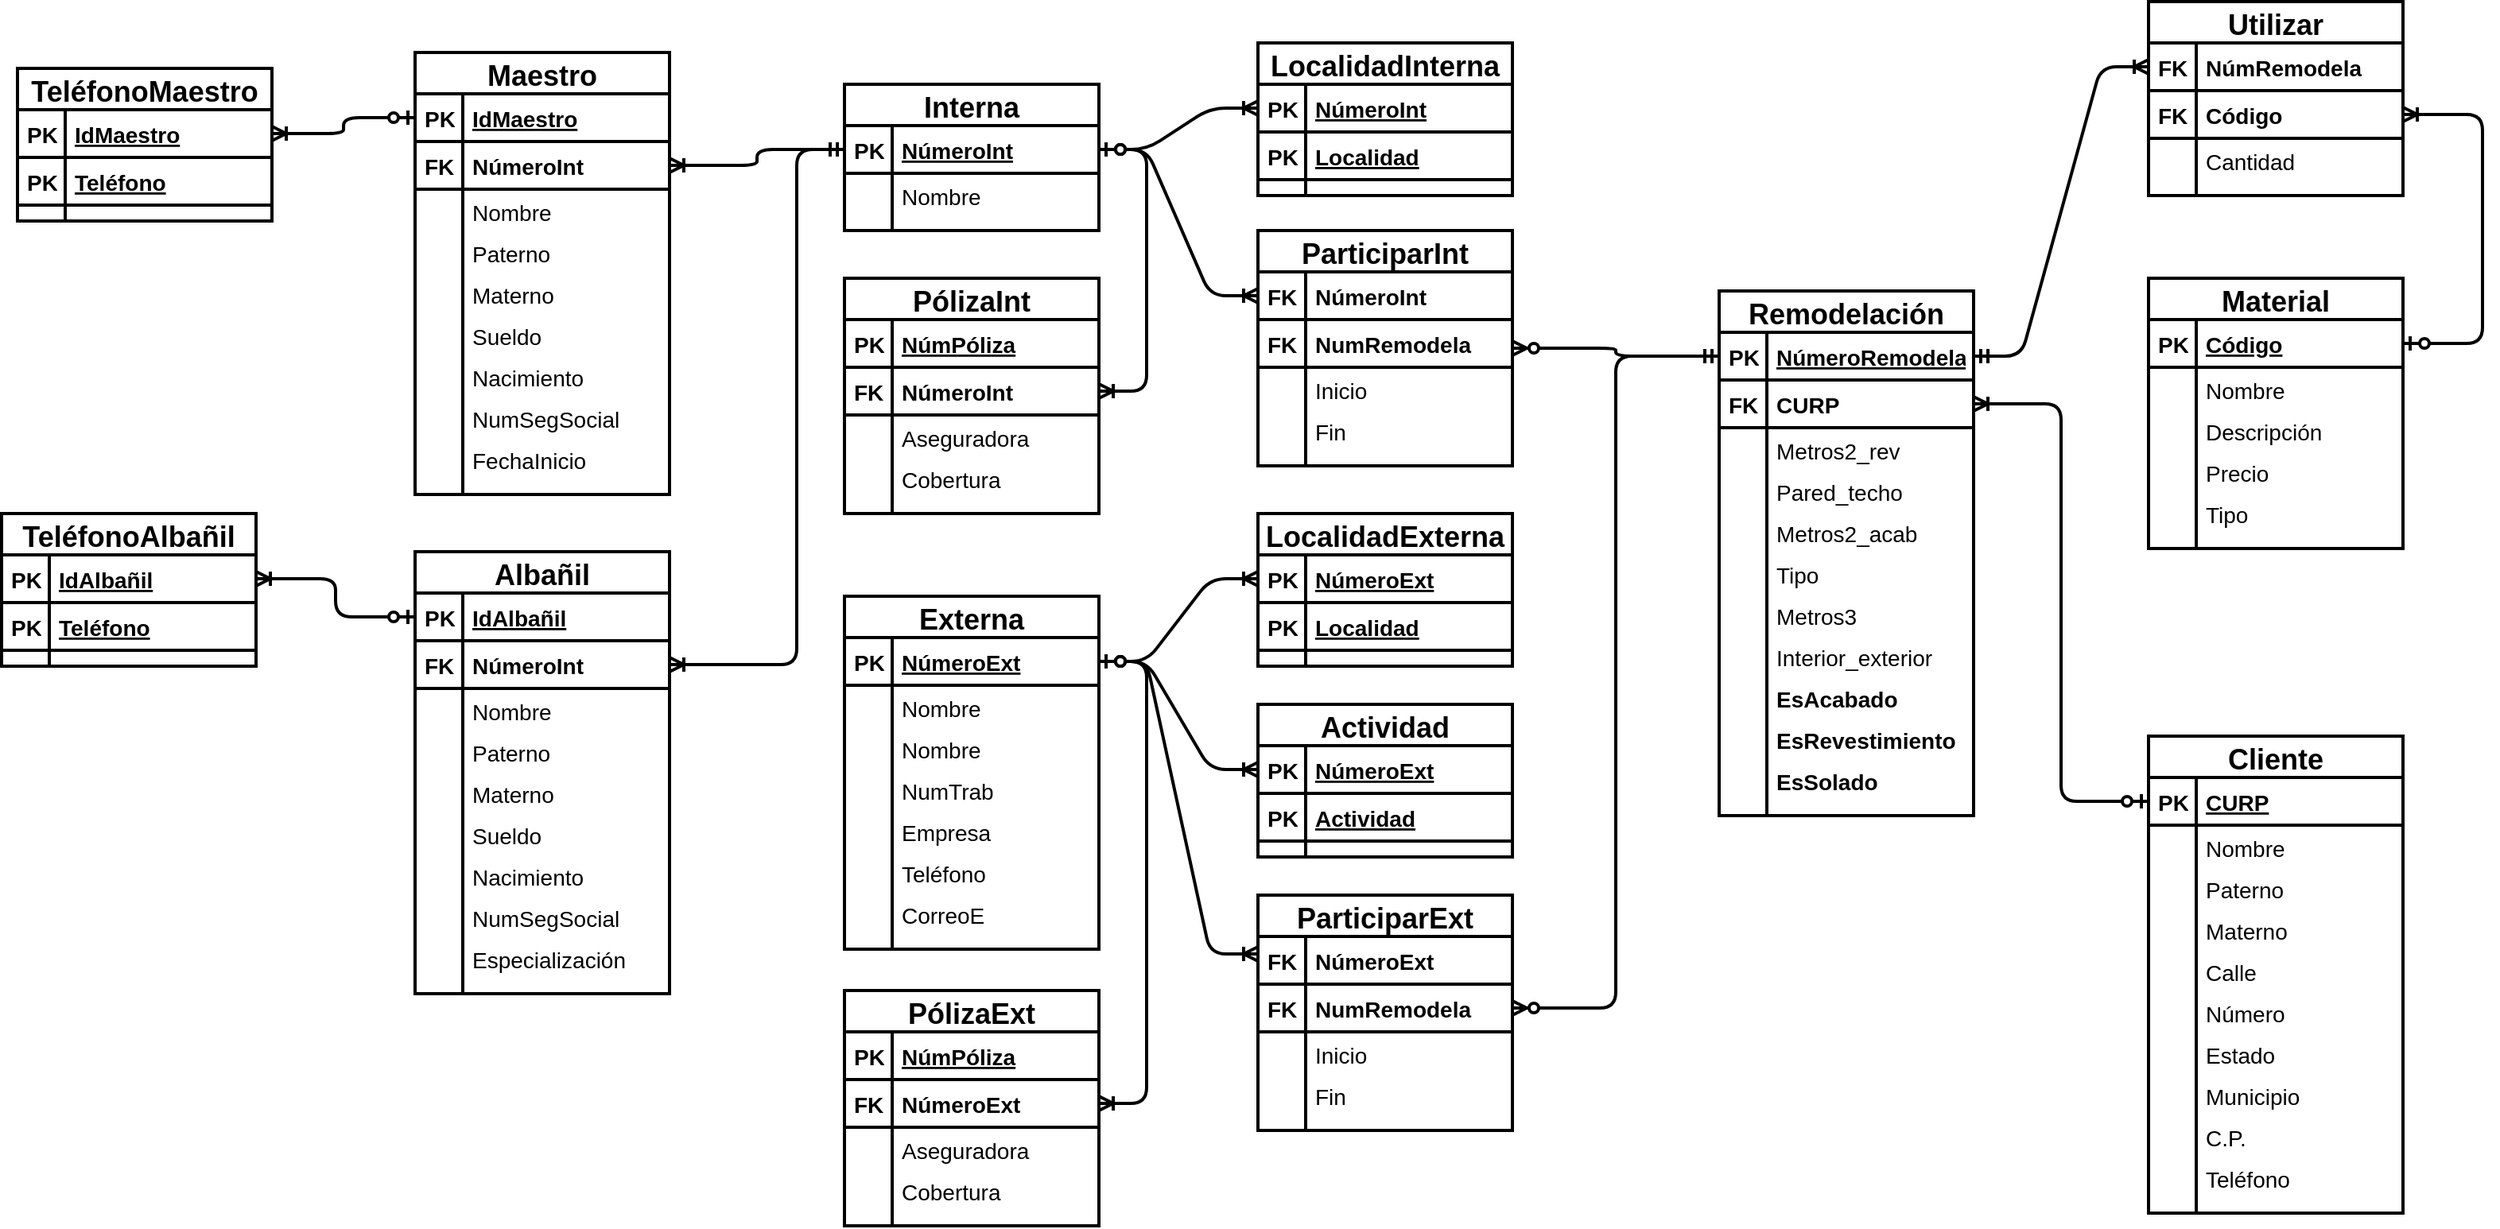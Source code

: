 <mxfile version="14.9.0" type="google"><diagram id="1JIQqCF2mLR62lXdRIvI" name="Page-1"><mxGraphModel dx="1865" dy="521" grid="1" gridSize="10" guides="1" tooltips="1" connect="1" arrows="1" fold="1" page="1" pageScale="1" pageWidth="827" pageHeight="1169" math="0" shadow="0"><root><mxCell id="0"/><mxCell id="1" parent="0"/><mxCell id="jpXmlk6_CVflM3vGiFlD-59" value="Maestro" style="swimlane;fontStyle=1;childLayout=stackLayout;horizontal=1;startSize=26;horizontalStack=0;resizeParent=1;resizeParentMax=0;resizeLast=0;collapsible=1;marginBottom=0;align=center;fontSize=18;strokeWidth=2;" parent="1" vertex="1"><mxGeometry x="130" y="50" width="160" height="278" as="geometry"/></mxCell><mxCell id="jpXmlk6_CVflM3vGiFlD-60" value="IdMaestro" style="shape=partialRectangle;top=0;left=0;right=0;bottom=1;align=left;verticalAlign=middle;fillColor=none;spacingLeft=34;spacingRight=4;overflow=hidden;rotatable=0;points=[[0,0.5],[1,0.5]];portConstraint=eastwest;dropTarget=0;fontStyle=5;fontSize=14;strokeWidth=2;" parent="jpXmlk6_CVflM3vGiFlD-59" vertex="1"><mxGeometry y="26" width="160" height="30" as="geometry"/></mxCell><mxCell id="jpXmlk6_CVflM3vGiFlD-61" value="PK" style="shape=partialRectangle;top=0;left=0;bottom=0;fillColor=none;align=left;verticalAlign=middle;spacingLeft=4;spacingRight=4;overflow=hidden;rotatable=0;points=[];portConstraint=eastwest;part=1;fontSize=14;fontStyle=1;strokeWidth=2;" parent="jpXmlk6_CVflM3vGiFlD-60" vertex="1" connectable="0"><mxGeometry width="30" height="30" as="geometry"/></mxCell><mxCell id="jpXmlk6_CVflM3vGiFlD-279" value="NúmeroInt" style="shape=partialRectangle;top=0;left=0;right=0;bottom=1;align=left;verticalAlign=middle;fillColor=none;spacingLeft=34;spacingRight=4;overflow=hidden;rotatable=0;points=[[0,0.5],[1,0.5]];portConstraint=eastwest;dropTarget=0;fontStyle=1;fontSize=14;strokeWidth=2;" parent="jpXmlk6_CVflM3vGiFlD-59" vertex="1"><mxGeometry y="56" width="160" height="30" as="geometry"/></mxCell><mxCell id="jpXmlk6_CVflM3vGiFlD-280" value="FK" style="shape=partialRectangle;top=0;left=0;bottom=0;fillColor=none;align=left;verticalAlign=middle;spacingLeft=4;spacingRight=4;overflow=hidden;rotatable=0;points=[];portConstraint=eastwest;part=1;fontSize=14;fontStyle=1;strokeWidth=2;" parent="jpXmlk6_CVflM3vGiFlD-279" vertex="1" connectable="0"><mxGeometry width="30" height="30" as="geometry"/></mxCell><mxCell id="jpXmlk6_CVflM3vGiFlD-62" value="Nombre" style="shape=partialRectangle;top=0;left=0;right=0;bottom=0;align=left;verticalAlign=top;fillColor=none;spacingLeft=34;spacingRight=4;overflow=hidden;rotatable=0;points=[[0,0.5],[1,0.5]];portConstraint=eastwest;dropTarget=0;fontSize=14;" parent="jpXmlk6_CVflM3vGiFlD-59" vertex="1"><mxGeometry y="86" width="160" height="26" as="geometry"/></mxCell><mxCell id="jpXmlk6_CVflM3vGiFlD-63" value="" style="shape=partialRectangle;top=0;left=0;bottom=0;fillColor=none;align=left;verticalAlign=top;spacingLeft=4;spacingRight=4;overflow=hidden;rotatable=0;points=[];portConstraint=eastwest;part=1;fontSize=12;strokeWidth=2;" parent="jpXmlk6_CVflM3vGiFlD-62" vertex="1" connectable="0"><mxGeometry width="30" height="26" as="geometry"/></mxCell><mxCell id="jpXmlk6_CVflM3vGiFlD-64" value="Paterno" style="shape=partialRectangle;top=0;left=0;right=0;bottom=0;align=left;verticalAlign=top;fillColor=none;spacingLeft=34;spacingRight=4;overflow=hidden;rotatable=0;points=[[0,0.5],[1,0.5]];portConstraint=eastwest;dropTarget=0;fontSize=14;" parent="jpXmlk6_CVflM3vGiFlD-59" vertex="1"><mxGeometry y="112" width="160" height="26" as="geometry"/></mxCell><mxCell id="jpXmlk6_CVflM3vGiFlD-65" value="" style="shape=partialRectangle;top=0;left=0;bottom=0;fillColor=none;align=left;verticalAlign=top;spacingLeft=4;spacingRight=4;overflow=hidden;rotatable=0;points=[];portConstraint=eastwest;part=1;fontSize=12;strokeWidth=2;" parent="jpXmlk6_CVflM3vGiFlD-64" vertex="1" connectable="0"><mxGeometry width="30" height="26" as="geometry"/></mxCell><mxCell id="jpXmlk6_CVflM3vGiFlD-66" value="Materno" style="shape=partialRectangle;top=0;left=0;right=0;bottom=0;align=left;verticalAlign=top;fillColor=none;spacingLeft=34;spacingRight=4;overflow=hidden;rotatable=0;points=[[0,0.5],[1,0.5]];portConstraint=eastwest;dropTarget=0;fontSize=14;" parent="jpXmlk6_CVflM3vGiFlD-59" vertex="1"><mxGeometry y="138" width="160" height="26" as="geometry"/></mxCell><mxCell id="jpXmlk6_CVflM3vGiFlD-67" value="" style="shape=partialRectangle;top=0;left=0;bottom=0;fillColor=none;align=left;verticalAlign=top;spacingLeft=4;spacingRight=4;overflow=hidden;rotatable=0;points=[];portConstraint=eastwest;part=1;fontSize=12;strokeWidth=2;" parent="jpXmlk6_CVflM3vGiFlD-66" vertex="1" connectable="0"><mxGeometry width="30" height="26" as="geometry"/></mxCell><mxCell id="jpXmlk6_CVflM3vGiFlD-68" value="Sueldo" style="shape=partialRectangle;top=0;left=0;right=0;bottom=0;align=left;verticalAlign=top;fillColor=none;spacingLeft=34;spacingRight=4;overflow=hidden;rotatable=0;points=[[0,0.5],[1,0.5]];portConstraint=eastwest;dropTarget=0;fontSize=14;" parent="jpXmlk6_CVflM3vGiFlD-59" vertex="1"><mxGeometry y="164" width="160" height="26" as="geometry"/></mxCell><mxCell id="jpXmlk6_CVflM3vGiFlD-69" value="" style="shape=partialRectangle;top=0;left=0;bottom=0;fillColor=none;align=left;verticalAlign=top;spacingLeft=4;spacingRight=4;overflow=hidden;rotatable=0;points=[];portConstraint=eastwest;part=1;fontSize=12;strokeWidth=2;" parent="jpXmlk6_CVflM3vGiFlD-68" vertex="1" connectable="0"><mxGeometry width="30" height="26" as="geometry"/></mxCell><mxCell id="jpXmlk6_CVflM3vGiFlD-70" value="Nacimiento" style="shape=partialRectangle;top=0;left=0;right=0;bottom=0;align=left;verticalAlign=top;fillColor=none;spacingLeft=34;spacingRight=4;overflow=hidden;rotatable=0;points=[[0,0.5],[1,0.5]];portConstraint=eastwest;dropTarget=0;fontSize=14;" parent="jpXmlk6_CVflM3vGiFlD-59" vertex="1"><mxGeometry y="190" width="160" height="26" as="geometry"/></mxCell><mxCell id="jpXmlk6_CVflM3vGiFlD-71" value="" style="shape=partialRectangle;top=0;left=0;bottom=0;fillColor=none;align=left;verticalAlign=top;spacingLeft=4;spacingRight=4;overflow=hidden;rotatable=0;points=[];portConstraint=eastwest;part=1;fontSize=12;strokeWidth=2;" parent="jpXmlk6_CVflM3vGiFlD-70" vertex="1" connectable="0"><mxGeometry width="30" height="26" as="geometry"/></mxCell><mxCell id="jpXmlk6_CVflM3vGiFlD-72" value="NumSegSocial" style="shape=partialRectangle;top=0;left=0;right=0;bottom=0;align=left;verticalAlign=top;fillColor=none;spacingLeft=34;spacingRight=4;overflow=hidden;rotatable=0;points=[[0,0.5],[1,0.5]];portConstraint=eastwest;dropTarget=0;fontSize=14;" parent="jpXmlk6_CVflM3vGiFlD-59" vertex="1"><mxGeometry y="216" width="160" height="26" as="geometry"/></mxCell><mxCell id="jpXmlk6_CVflM3vGiFlD-73" value="" style="shape=partialRectangle;top=0;left=0;bottom=0;fillColor=none;align=left;verticalAlign=top;spacingLeft=4;spacingRight=4;overflow=hidden;rotatable=0;points=[];portConstraint=eastwest;part=1;fontSize=12;strokeWidth=2;" parent="jpXmlk6_CVflM3vGiFlD-72" vertex="1" connectable="0"><mxGeometry width="30" height="26" as="geometry"/></mxCell><mxCell id="jpXmlk6_CVflM3vGiFlD-74" value="FechaInicio" style="shape=partialRectangle;top=0;left=0;right=0;bottom=0;align=left;verticalAlign=top;fillColor=none;spacingLeft=34;spacingRight=4;overflow=hidden;rotatable=0;points=[[0,0.5],[1,0.5]];portConstraint=eastwest;dropTarget=0;fontSize=14;" parent="jpXmlk6_CVflM3vGiFlD-59" vertex="1"><mxGeometry y="242" width="160" height="26" as="geometry"/></mxCell><mxCell id="jpXmlk6_CVflM3vGiFlD-75" value="" style="shape=partialRectangle;top=0;left=0;bottom=0;fillColor=none;align=left;verticalAlign=top;spacingLeft=4;spacingRight=4;overflow=hidden;rotatable=0;points=[];portConstraint=eastwest;part=1;fontSize=12;strokeWidth=2;" parent="jpXmlk6_CVflM3vGiFlD-74" vertex="1" connectable="0"><mxGeometry width="30" height="26" as="geometry"/></mxCell><mxCell id="jpXmlk6_CVflM3vGiFlD-76" value="" style="shape=partialRectangle;top=0;left=0;right=0;bottom=0;align=left;verticalAlign=top;fillColor=none;spacingLeft=34;spacingRight=4;overflow=hidden;rotatable=0;points=[[0,0.5],[1,0.5]];portConstraint=eastwest;dropTarget=0;fontSize=12;" parent="jpXmlk6_CVflM3vGiFlD-59" vertex="1"><mxGeometry y="268" width="160" height="10" as="geometry"/></mxCell><mxCell id="jpXmlk6_CVflM3vGiFlD-77" value="" style="shape=partialRectangle;top=0;left=0;bottom=0;fillColor=none;align=left;verticalAlign=top;spacingLeft=4;spacingRight=4;overflow=hidden;rotatable=0;points=[];portConstraint=eastwest;part=1;fontSize=12;strokeWidth=2;" parent="jpXmlk6_CVflM3vGiFlD-76" vertex="1" connectable="0"><mxGeometry width="30" height="10" as="geometry"/></mxCell><mxCell id="jpXmlk6_CVflM3vGiFlD-1" value="TeléfonoMaestro" style="swimlane;fontStyle=1;childLayout=stackLayout;horizontal=1;startSize=26;horizontalStack=0;resizeParent=1;resizeParentMax=0;resizeLast=0;collapsible=1;marginBottom=0;align=center;fontSize=18;strokeWidth=2;" parent="1" vertex="1"><mxGeometry x="-120" y="60" width="160" height="96" as="geometry"/></mxCell><mxCell id="jpXmlk6_CVflM3vGiFlD-2" value="IdMaestro" style="shape=partialRectangle;top=0;left=0;right=0;bottom=1;align=left;verticalAlign=middle;fillColor=none;spacingLeft=34;spacingRight=4;overflow=hidden;rotatable=0;points=[[0,0.5],[1,0.5]];portConstraint=eastwest;dropTarget=0;fontStyle=5;fontSize=14;strokeWidth=2;" parent="jpXmlk6_CVflM3vGiFlD-1" vertex="1"><mxGeometry y="26" width="160" height="30" as="geometry"/></mxCell><mxCell id="jpXmlk6_CVflM3vGiFlD-3" value="PK" style="shape=partialRectangle;top=0;left=0;bottom=0;fillColor=none;align=left;verticalAlign=middle;spacingLeft=4;spacingRight=4;overflow=hidden;rotatable=0;points=[];portConstraint=eastwest;part=1;fontSize=14;fontStyle=1;strokeWidth=2;" parent="jpXmlk6_CVflM3vGiFlD-2" vertex="1" connectable="0"><mxGeometry width="30" height="30" as="geometry"/></mxCell><mxCell id="jpXmlk6_CVflM3vGiFlD-78" value="Teléfono" style="shape=partialRectangle;top=0;left=0;right=0;bottom=1;align=left;verticalAlign=middle;fillColor=none;spacingLeft=34;spacingRight=4;overflow=hidden;rotatable=0;points=[[0,0.5],[1,0.5]];portConstraint=eastwest;dropTarget=0;fontStyle=5;fontSize=14;strokeWidth=2;" parent="jpXmlk6_CVflM3vGiFlD-1" vertex="1"><mxGeometry y="56" width="160" height="30" as="geometry"/></mxCell><mxCell id="jpXmlk6_CVflM3vGiFlD-79" value="PK" style="shape=partialRectangle;top=0;left=0;bottom=0;fillColor=none;align=left;verticalAlign=middle;spacingLeft=4;spacingRight=4;overflow=hidden;rotatable=0;points=[];portConstraint=eastwest;part=1;fontSize=14;fontStyle=1;strokeWidth=2;" parent="jpXmlk6_CVflM3vGiFlD-78" vertex="1" connectable="0"><mxGeometry width="30" height="30" as="geometry"/></mxCell><mxCell id="jpXmlk6_CVflM3vGiFlD-36" value="" style="shape=partialRectangle;top=0;left=0;right=0;bottom=0;align=left;verticalAlign=top;fillColor=none;spacingLeft=34;spacingRight=4;overflow=hidden;rotatable=0;points=[[0,0.5],[1,0.5]];portConstraint=eastwest;dropTarget=0;fontSize=12;" parent="jpXmlk6_CVflM3vGiFlD-1" vertex="1"><mxGeometry y="86" width="160" height="10" as="geometry"/></mxCell><mxCell id="jpXmlk6_CVflM3vGiFlD-37" value="" style="shape=partialRectangle;top=0;left=0;bottom=0;fillColor=none;align=left;verticalAlign=top;spacingLeft=4;spacingRight=4;overflow=hidden;rotatable=0;points=[];portConstraint=eastwest;part=1;fontSize=12;strokeWidth=2;" parent="jpXmlk6_CVflM3vGiFlD-36" vertex="1" connectable="0"><mxGeometry width="30" height="10" as="geometry"/></mxCell><mxCell id="jpXmlk6_CVflM3vGiFlD-87" value="Interna" style="swimlane;fontStyle=1;childLayout=stackLayout;horizontal=1;startSize=26;horizontalStack=0;resizeParent=1;resizeParentMax=0;resizeLast=0;collapsible=1;marginBottom=0;align=center;fontSize=18;strokeWidth=2;" parent="1" vertex="1"><mxGeometry x="400" y="70" width="160" height="92" as="geometry"/></mxCell><mxCell id="jpXmlk6_CVflM3vGiFlD-88" value="NúmeroInt" style="shape=partialRectangle;top=0;left=0;right=0;bottom=1;align=left;verticalAlign=middle;fillColor=none;spacingLeft=34;spacingRight=4;overflow=hidden;rotatable=0;points=[[0,0.5],[1,0.5]];portConstraint=eastwest;dropTarget=0;fontStyle=5;fontSize=14;strokeWidth=2;" parent="jpXmlk6_CVflM3vGiFlD-87" vertex="1"><mxGeometry y="26" width="160" height="30" as="geometry"/></mxCell><mxCell id="jpXmlk6_CVflM3vGiFlD-89" value="PK" style="shape=partialRectangle;top=0;left=0;bottom=0;fillColor=none;align=left;verticalAlign=middle;spacingLeft=4;spacingRight=4;overflow=hidden;rotatable=0;points=[];portConstraint=eastwest;part=1;fontSize=14;fontStyle=1;strokeWidth=2;" parent="jpXmlk6_CVflM3vGiFlD-88" vertex="1" connectable="0"><mxGeometry width="30" height="30" as="geometry"/></mxCell><mxCell id="jpXmlk6_CVflM3vGiFlD-90" value="Nombre" style="shape=partialRectangle;top=0;left=0;right=0;bottom=0;align=left;verticalAlign=top;fillColor=none;spacingLeft=34;spacingRight=4;overflow=hidden;rotatable=0;points=[[0,0.5],[1,0.5]];portConstraint=eastwest;dropTarget=0;fontSize=14;" parent="jpXmlk6_CVflM3vGiFlD-87" vertex="1"><mxGeometry y="56" width="160" height="26" as="geometry"/></mxCell><mxCell id="jpXmlk6_CVflM3vGiFlD-91" value="" style="shape=partialRectangle;top=0;left=0;bottom=0;fillColor=none;align=left;verticalAlign=top;spacingLeft=4;spacingRight=4;overflow=hidden;rotatable=0;points=[];portConstraint=eastwest;part=1;fontSize=12;strokeWidth=2;" parent="jpXmlk6_CVflM3vGiFlD-90" vertex="1" connectable="0"><mxGeometry width="30" height="26" as="geometry"/></mxCell><mxCell id="jpXmlk6_CVflM3vGiFlD-104" value="" style="shape=partialRectangle;top=0;left=0;right=0;bottom=0;align=left;verticalAlign=top;fillColor=none;spacingLeft=34;spacingRight=4;overflow=hidden;rotatable=0;points=[[0,0.5],[1,0.5]];portConstraint=eastwest;dropTarget=0;fontSize=12;" parent="jpXmlk6_CVflM3vGiFlD-87" vertex="1"><mxGeometry y="82" width="160" height="10" as="geometry"/></mxCell><mxCell id="jpXmlk6_CVflM3vGiFlD-105" value="" style="shape=partialRectangle;top=0;left=0;bottom=0;fillColor=none;align=left;verticalAlign=top;spacingLeft=4;spacingRight=4;overflow=hidden;rotatable=0;points=[];portConstraint=eastwest;part=1;fontSize=12;strokeWidth=2;" parent="jpXmlk6_CVflM3vGiFlD-104" vertex="1" connectable="0"><mxGeometry width="30" height="10" as="geometry"/></mxCell><mxCell id="jpXmlk6_CVflM3vGiFlD-134" value="LocalidadExterna" style="swimlane;fontStyle=1;childLayout=stackLayout;horizontal=1;startSize=26;horizontalStack=0;resizeParent=1;resizeParentMax=0;resizeLast=0;collapsible=1;marginBottom=0;align=center;fontSize=18;strokeWidth=2;" parent="1" vertex="1"><mxGeometry x="660" y="340" width="160" height="96" as="geometry"/></mxCell><mxCell id="jpXmlk6_CVflM3vGiFlD-135" value="NúmeroExt" style="shape=partialRectangle;top=0;left=0;right=0;bottom=1;align=left;verticalAlign=middle;fillColor=none;spacingLeft=34;spacingRight=4;overflow=hidden;rotatable=0;points=[[0,0.5],[1,0.5]];portConstraint=eastwest;dropTarget=0;fontStyle=5;fontSize=14;strokeWidth=2;" parent="jpXmlk6_CVflM3vGiFlD-134" vertex="1"><mxGeometry y="26" width="160" height="30" as="geometry"/></mxCell><mxCell id="jpXmlk6_CVflM3vGiFlD-136" value="PK" style="shape=partialRectangle;top=0;left=0;bottom=0;fillColor=none;align=left;verticalAlign=middle;spacingLeft=4;spacingRight=4;overflow=hidden;rotatable=0;points=[];portConstraint=eastwest;part=1;fontSize=14;fontStyle=1;strokeWidth=2;" parent="jpXmlk6_CVflM3vGiFlD-135" vertex="1" connectable="0"><mxGeometry width="30" height="30" as="geometry"/></mxCell><mxCell id="jpXmlk6_CVflM3vGiFlD-137" value="Localidad" style="shape=partialRectangle;top=0;left=0;right=0;bottom=1;align=left;verticalAlign=middle;fillColor=none;spacingLeft=34;spacingRight=4;overflow=hidden;rotatable=0;points=[[0,0.5],[1,0.5]];portConstraint=eastwest;dropTarget=0;fontStyle=5;fontSize=14;strokeWidth=2;" parent="jpXmlk6_CVflM3vGiFlD-134" vertex="1"><mxGeometry y="56" width="160" height="30" as="geometry"/></mxCell><mxCell id="jpXmlk6_CVflM3vGiFlD-138" value="PK" style="shape=partialRectangle;top=0;left=0;bottom=0;fillColor=none;align=left;verticalAlign=middle;spacingLeft=4;spacingRight=4;overflow=hidden;rotatable=0;points=[];portConstraint=eastwest;part=1;fontSize=14;fontStyle=1;strokeWidth=2;" parent="jpXmlk6_CVflM3vGiFlD-137" vertex="1" connectable="0"><mxGeometry width="30" height="30" as="geometry"/></mxCell><mxCell id="jpXmlk6_CVflM3vGiFlD-139" value="" style="shape=partialRectangle;top=0;left=0;right=0;bottom=0;align=left;verticalAlign=top;fillColor=none;spacingLeft=34;spacingRight=4;overflow=hidden;rotatable=0;points=[[0,0.5],[1,0.5]];portConstraint=eastwest;dropTarget=0;fontSize=12;" parent="jpXmlk6_CVflM3vGiFlD-134" vertex="1"><mxGeometry y="86" width="160" height="10" as="geometry"/></mxCell><mxCell id="jpXmlk6_CVflM3vGiFlD-140" value="" style="shape=partialRectangle;top=0;left=0;bottom=0;fillColor=none;align=left;verticalAlign=top;spacingLeft=4;spacingRight=4;overflow=hidden;rotatable=0;points=[];portConstraint=eastwest;part=1;fontSize=12;strokeWidth=2;" parent="jpXmlk6_CVflM3vGiFlD-139" vertex="1" connectable="0"><mxGeometry width="30" height="10" as="geometry"/></mxCell><mxCell id="jpXmlk6_CVflM3vGiFlD-141" value="Actividad" style="swimlane;fontStyle=1;childLayout=stackLayout;horizontal=1;startSize=26;horizontalStack=0;resizeParent=1;resizeParentMax=0;resizeLast=0;collapsible=1;marginBottom=0;align=center;fontSize=18;strokeWidth=2;" parent="1" vertex="1"><mxGeometry x="660" y="460" width="160" height="96" as="geometry"/></mxCell><mxCell id="jpXmlk6_CVflM3vGiFlD-142" value="NúmeroExt" style="shape=partialRectangle;top=0;left=0;right=0;bottom=1;align=left;verticalAlign=middle;fillColor=none;spacingLeft=34;spacingRight=4;overflow=hidden;rotatable=0;points=[[0,0.5],[1,0.5]];portConstraint=eastwest;dropTarget=0;fontStyle=5;fontSize=14;strokeWidth=2;" parent="jpXmlk6_CVflM3vGiFlD-141" vertex="1"><mxGeometry y="26" width="160" height="30" as="geometry"/></mxCell><mxCell id="jpXmlk6_CVflM3vGiFlD-143" value="PK" style="shape=partialRectangle;top=0;left=0;bottom=0;fillColor=none;align=left;verticalAlign=middle;spacingLeft=4;spacingRight=4;overflow=hidden;rotatable=0;points=[];portConstraint=eastwest;part=1;fontSize=14;fontStyle=1;strokeWidth=2;" parent="jpXmlk6_CVflM3vGiFlD-142" vertex="1" connectable="0"><mxGeometry width="30" height="30" as="geometry"/></mxCell><mxCell id="jpXmlk6_CVflM3vGiFlD-144" value="Actividad" style="shape=partialRectangle;top=0;left=0;right=0;bottom=1;align=left;verticalAlign=middle;fillColor=none;spacingLeft=34;spacingRight=4;overflow=hidden;rotatable=0;points=[[0,0.5],[1,0.5]];portConstraint=eastwest;dropTarget=0;fontStyle=5;fontSize=14;strokeWidth=2;" parent="jpXmlk6_CVflM3vGiFlD-141" vertex="1"><mxGeometry y="56" width="160" height="30" as="geometry"/></mxCell><mxCell id="jpXmlk6_CVflM3vGiFlD-145" value="PK" style="shape=partialRectangle;top=0;left=0;bottom=0;fillColor=none;align=left;verticalAlign=middle;spacingLeft=4;spacingRight=4;overflow=hidden;rotatable=0;points=[];portConstraint=eastwest;part=1;fontSize=14;fontStyle=1;strokeWidth=2;" parent="jpXmlk6_CVflM3vGiFlD-144" vertex="1" connectable="0"><mxGeometry width="30" height="30" as="geometry"/></mxCell><mxCell id="jpXmlk6_CVflM3vGiFlD-146" value="" style="shape=partialRectangle;top=0;left=0;right=0;bottom=0;align=left;verticalAlign=top;fillColor=none;spacingLeft=34;spacingRight=4;overflow=hidden;rotatable=0;points=[[0,0.5],[1,0.5]];portConstraint=eastwest;dropTarget=0;fontSize=12;" parent="jpXmlk6_CVflM3vGiFlD-141" vertex="1"><mxGeometry y="86" width="160" height="10" as="geometry"/></mxCell><mxCell id="jpXmlk6_CVflM3vGiFlD-147" value="" style="shape=partialRectangle;top=0;left=0;bottom=0;fillColor=none;align=left;verticalAlign=top;spacingLeft=4;spacingRight=4;overflow=hidden;rotatable=0;points=[];portConstraint=eastwest;part=1;fontSize=12;strokeWidth=2;" parent="jpXmlk6_CVflM3vGiFlD-146" vertex="1" connectable="0"><mxGeometry width="30" height="10" as="geometry"/></mxCell><mxCell id="jpXmlk6_CVflM3vGiFlD-125" value="LocalidadInterna" style="swimlane;fontStyle=1;childLayout=stackLayout;horizontal=1;startSize=26;horizontalStack=0;resizeParent=1;resizeParentMax=0;resizeLast=0;collapsible=1;marginBottom=0;align=center;fontSize=18;strokeWidth=2;" parent="1" vertex="1"><mxGeometry x="660" y="44" width="160" height="96" as="geometry"/></mxCell><mxCell id="jpXmlk6_CVflM3vGiFlD-126" value="NúmeroInt" style="shape=partialRectangle;top=0;left=0;right=0;bottom=1;align=left;verticalAlign=middle;fillColor=none;spacingLeft=34;spacingRight=4;overflow=hidden;rotatable=0;points=[[0,0.5],[1,0.5]];portConstraint=eastwest;dropTarget=0;fontStyle=5;fontSize=14;strokeWidth=2;" parent="jpXmlk6_CVflM3vGiFlD-125" vertex="1"><mxGeometry y="26" width="160" height="30" as="geometry"/></mxCell><mxCell id="jpXmlk6_CVflM3vGiFlD-127" value="PK" style="shape=partialRectangle;top=0;left=0;bottom=0;fillColor=none;align=left;verticalAlign=middle;spacingLeft=4;spacingRight=4;overflow=hidden;rotatable=0;points=[];portConstraint=eastwest;part=1;fontSize=14;fontStyle=1;strokeWidth=2;" parent="jpXmlk6_CVflM3vGiFlD-126" vertex="1" connectable="0"><mxGeometry width="30" height="30" as="geometry"/></mxCell><mxCell id="jpXmlk6_CVflM3vGiFlD-132" value="Localidad" style="shape=partialRectangle;top=0;left=0;right=0;bottom=1;align=left;verticalAlign=middle;fillColor=none;spacingLeft=34;spacingRight=4;overflow=hidden;rotatable=0;points=[[0,0.5],[1,0.5]];portConstraint=eastwest;dropTarget=0;fontStyle=5;fontSize=14;strokeWidth=2;" parent="jpXmlk6_CVflM3vGiFlD-125" vertex="1"><mxGeometry y="56" width="160" height="30" as="geometry"/></mxCell><mxCell id="jpXmlk6_CVflM3vGiFlD-133" value="PK" style="shape=partialRectangle;top=0;left=0;bottom=0;fillColor=none;align=left;verticalAlign=middle;spacingLeft=4;spacingRight=4;overflow=hidden;rotatable=0;points=[];portConstraint=eastwest;part=1;fontSize=14;fontStyle=1;strokeWidth=2;" parent="jpXmlk6_CVflM3vGiFlD-132" vertex="1" connectable="0"><mxGeometry width="30" height="30" as="geometry"/></mxCell><mxCell id="jpXmlk6_CVflM3vGiFlD-130" value="" style="shape=partialRectangle;top=0;left=0;right=0;bottom=0;align=left;verticalAlign=top;fillColor=none;spacingLeft=34;spacingRight=4;overflow=hidden;rotatable=0;points=[[0,0.5],[1,0.5]];portConstraint=eastwest;dropTarget=0;fontSize=12;" parent="jpXmlk6_CVflM3vGiFlD-125" vertex="1"><mxGeometry y="86" width="160" height="10" as="geometry"/></mxCell><mxCell id="jpXmlk6_CVflM3vGiFlD-131" value="" style="shape=partialRectangle;top=0;left=0;bottom=0;fillColor=none;align=left;verticalAlign=top;spacingLeft=4;spacingRight=4;overflow=hidden;rotatable=0;points=[];portConstraint=eastwest;part=1;fontSize=12;strokeWidth=2;" parent="jpXmlk6_CVflM3vGiFlD-130" vertex="1" connectable="0"><mxGeometry width="30" height="10" as="geometry"/></mxCell><mxCell id="jpXmlk6_CVflM3vGiFlD-242" value="ParticiparInt" style="swimlane;fontStyle=1;childLayout=stackLayout;horizontal=1;startSize=26;horizontalStack=0;resizeParent=1;resizeParentMax=0;resizeLast=0;collapsible=1;marginBottom=0;align=center;fontSize=18;strokeWidth=2;" parent="1" vertex="1"><mxGeometry x="660" y="162" width="160" height="148" as="geometry"/></mxCell><mxCell id="jpXmlk6_CVflM3vGiFlD-243" value="NúmeroInt" style="shape=partialRectangle;top=0;left=0;right=0;bottom=1;align=left;verticalAlign=middle;fillColor=none;spacingLeft=34;spacingRight=4;overflow=hidden;rotatable=0;points=[[0,0.5],[1,0.5]];portConstraint=eastwest;dropTarget=0;fontStyle=1;fontSize=14;strokeWidth=2;" parent="jpXmlk6_CVflM3vGiFlD-242" vertex="1"><mxGeometry y="26" width="160" height="30" as="geometry"/></mxCell><mxCell id="jpXmlk6_CVflM3vGiFlD-244" value="FK" style="shape=partialRectangle;top=0;left=0;bottom=0;fillColor=none;align=left;verticalAlign=middle;spacingLeft=4;spacingRight=4;overflow=hidden;rotatable=0;points=[];portConstraint=eastwest;part=1;fontSize=14;fontStyle=1;strokeWidth=2;" parent="jpXmlk6_CVflM3vGiFlD-243" vertex="1" connectable="0"><mxGeometry width="30" height="30" as="geometry"/></mxCell><mxCell id="jpXmlk6_CVflM3vGiFlD-245" value="NumRemodela" style="shape=partialRectangle;top=0;left=0;right=0;bottom=1;align=left;verticalAlign=middle;fillColor=none;spacingLeft=34;spacingRight=4;overflow=hidden;rotatable=0;points=[[0,0.5],[1,0.5]];portConstraint=eastwest;dropTarget=0;fontStyle=1;fontSize=14;strokeWidth=2;" parent="jpXmlk6_CVflM3vGiFlD-242" vertex="1"><mxGeometry y="56" width="160" height="30" as="geometry"/></mxCell><mxCell id="jpXmlk6_CVflM3vGiFlD-246" value="FK" style="shape=partialRectangle;top=0;left=0;bottom=0;fillColor=none;align=left;verticalAlign=middle;spacingLeft=4;spacingRight=4;overflow=hidden;rotatable=0;points=[];portConstraint=eastwest;part=1;fontSize=14;fontStyle=1;strokeWidth=2;" parent="jpXmlk6_CVflM3vGiFlD-245" vertex="1" connectable="0"><mxGeometry width="30" height="30" as="geometry"/></mxCell><mxCell id="jpXmlk6_CVflM3vGiFlD-247" value="Inicio" style="shape=partialRectangle;top=0;left=0;right=0;bottom=0;align=left;verticalAlign=top;fillColor=none;spacingLeft=34;spacingRight=4;overflow=hidden;rotatable=0;points=[[0,0.5],[1,0.5]];portConstraint=eastwest;dropTarget=0;fontSize=14;" parent="jpXmlk6_CVflM3vGiFlD-242" vertex="1"><mxGeometry y="86" width="160" height="26" as="geometry"/></mxCell><mxCell id="jpXmlk6_CVflM3vGiFlD-248" value="" style="shape=partialRectangle;top=0;left=0;bottom=0;fillColor=none;align=left;verticalAlign=top;spacingLeft=4;spacingRight=4;overflow=hidden;rotatable=0;points=[];portConstraint=eastwest;part=1;fontSize=12;strokeWidth=2;" parent="jpXmlk6_CVflM3vGiFlD-247" vertex="1" connectable="0"><mxGeometry width="30" height="26" as="geometry"/></mxCell><mxCell id="jpXmlk6_CVflM3vGiFlD-251" value="Fin" style="shape=partialRectangle;top=0;left=0;right=0;bottom=0;align=left;verticalAlign=top;fillColor=none;spacingLeft=34;spacingRight=4;overflow=hidden;rotatable=0;points=[[0,0.5],[1,0.5]];portConstraint=eastwest;dropTarget=0;fontSize=14;" parent="jpXmlk6_CVflM3vGiFlD-242" vertex="1"><mxGeometry y="112" width="160" height="26" as="geometry"/></mxCell><mxCell id="jpXmlk6_CVflM3vGiFlD-252" value="" style="shape=partialRectangle;top=0;left=0;bottom=0;fillColor=none;align=left;verticalAlign=top;spacingLeft=4;spacingRight=4;overflow=hidden;rotatable=0;points=[];portConstraint=eastwest;part=1;fontSize=12;strokeWidth=2;" parent="jpXmlk6_CVflM3vGiFlD-251" vertex="1" connectable="0"><mxGeometry width="30" height="26" as="geometry"/></mxCell><mxCell id="jpXmlk6_CVflM3vGiFlD-249" value="" style="shape=partialRectangle;top=0;left=0;right=0;bottom=0;align=left;verticalAlign=top;fillColor=none;spacingLeft=34;spacingRight=4;overflow=hidden;rotatable=0;points=[[0,0.5],[1,0.5]];portConstraint=eastwest;dropTarget=0;fontSize=12;" parent="jpXmlk6_CVflM3vGiFlD-242" vertex="1"><mxGeometry y="138" width="160" height="10" as="geometry"/></mxCell><mxCell id="jpXmlk6_CVflM3vGiFlD-250" value="" style="shape=partialRectangle;top=0;left=0;bottom=0;fillColor=none;align=left;verticalAlign=top;spacingLeft=4;spacingRight=4;overflow=hidden;rotatable=0;points=[];portConstraint=eastwest;part=1;fontSize=12;strokeWidth=2;" parent="jpXmlk6_CVflM3vGiFlD-249" vertex="1" connectable="0"><mxGeometry width="30" height="10" as="geometry"/></mxCell><mxCell id="jpXmlk6_CVflM3vGiFlD-253" value="ParticiparExt" style="swimlane;fontStyle=1;childLayout=stackLayout;horizontal=1;startSize=26;horizontalStack=0;resizeParent=1;resizeParentMax=0;resizeLast=0;collapsible=1;marginBottom=0;align=center;fontSize=18;strokeWidth=2;" parent="1" vertex="1"><mxGeometry x="660" y="580" width="160" height="148" as="geometry"/></mxCell><mxCell id="jpXmlk6_CVflM3vGiFlD-254" value="NúmeroExt" style="shape=partialRectangle;top=0;left=0;right=0;bottom=1;align=left;verticalAlign=middle;fillColor=none;spacingLeft=34;spacingRight=4;overflow=hidden;rotatable=0;points=[[0,0.5],[1,0.5]];portConstraint=eastwest;dropTarget=0;fontStyle=1;fontSize=14;strokeWidth=2;" parent="jpXmlk6_CVflM3vGiFlD-253" vertex="1"><mxGeometry y="26" width="160" height="30" as="geometry"/></mxCell><mxCell id="jpXmlk6_CVflM3vGiFlD-255" value="FK" style="shape=partialRectangle;top=0;left=0;bottom=0;fillColor=none;align=left;verticalAlign=middle;spacingLeft=4;spacingRight=4;overflow=hidden;rotatable=0;points=[];portConstraint=eastwest;part=1;fontSize=14;fontStyle=1;strokeWidth=2;" parent="jpXmlk6_CVflM3vGiFlD-254" vertex="1" connectable="0"><mxGeometry width="30" height="30" as="geometry"/></mxCell><mxCell id="jpXmlk6_CVflM3vGiFlD-256" value="NumRemodela" style="shape=partialRectangle;top=0;left=0;right=0;bottom=1;align=left;verticalAlign=middle;fillColor=none;spacingLeft=34;spacingRight=4;overflow=hidden;rotatable=0;points=[[0,0.5],[1,0.5]];portConstraint=eastwest;dropTarget=0;fontStyle=1;fontSize=14;strokeWidth=2;" parent="jpXmlk6_CVflM3vGiFlD-253" vertex="1"><mxGeometry y="56" width="160" height="30" as="geometry"/></mxCell><mxCell id="jpXmlk6_CVflM3vGiFlD-257" value="FK" style="shape=partialRectangle;top=0;left=0;bottom=0;fillColor=none;align=left;verticalAlign=middle;spacingLeft=4;spacingRight=4;overflow=hidden;rotatable=0;points=[];portConstraint=eastwest;part=1;fontSize=14;fontStyle=1;strokeWidth=2;" parent="jpXmlk6_CVflM3vGiFlD-256" vertex="1" connectable="0"><mxGeometry width="30" height="30" as="geometry"/></mxCell><mxCell id="jpXmlk6_CVflM3vGiFlD-258" value="Inicio" style="shape=partialRectangle;top=0;left=0;right=0;bottom=0;align=left;verticalAlign=top;fillColor=none;spacingLeft=34;spacingRight=4;overflow=hidden;rotatable=0;points=[[0,0.5],[1,0.5]];portConstraint=eastwest;dropTarget=0;fontSize=14;" parent="jpXmlk6_CVflM3vGiFlD-253" vertex="1"><mxGeometry y="86" width="160" height="26" as="geometry"/></mxCell><mxCell id="jpXmlk6_CVflM3vGiFlD-259" value="" style="shape=partialRectangle;top=0;left=0;bottom=0;fillColor=none;align=left;verticalAlign=top;spacingLeft=4;spacingRight=4;overflow=hidden;rotatable=0;points=[];portConstraint=eastwest;part=1;fontSize=12;strokeWidth=2;" parent="jpXmlk6_CVflM3vGiFlD-258" vertex="1" connectable="0"><mxGeometry width="30" height="26" as="geometry"/></mxCell><mxCell id="jpXmlk6_CVflM3vGiFlD-260" value="Fin" style="shape=partialRectangle;top=0;left=0;right=0;bottom=0;align=left;verticalAlign=top;fillColor=none;spacingLeft=34;spacingRight=4;overflow=hidden;rotatable=0;points=[[0,0.5],[1,0.5]];portConstraint=eastwest;dropTarget=0;fontSize=14;" parent="jpXmlk6_CVflM3vGiFlD-253" vertex="1"><mxGeometry y="112" width="160" height="26" as="geometry"/></mxCell><mxCell id="jpXmlk6_CVflM3vGiFlD-261" value="" style="shape=partialRectangle;top=0;left=0;bottom=0;fillColor=none;align=left;verticalAlign=top;spacingLeft=4;spacingRight=4;overflow=hidden;rotatable=0;points=[];portConstraint=eastwest;part=1;fontSize=12;strokeWidth=2;" parent="jpXmlk6_CVflM3vGiFlD-260" vertex="1" connectable="0"><mxGeometry width="30" height="26" as="geometry"/></mxCell><mxCell id="jpXmlk6_CVflM3vGiFlD-262" value="" style="shape=partialRectangle;top=0;left=0;right=0;bottom=0;align=left;verticalAlign=top;fillColor=none;spacingLeft=34;spacingRight=4;overflow=hidden;rotatable=0;points=[[0,0.5],[1,0.5]];portConstraint=eastwest;dropTarget=0;fontSize=12;" parent="jpXmlk6_CVflM3vGiFlD-253" vertex="1"><mxGeometry y="138" width="160" height="10" as="geometry"/></mxCell><mxCell id="jpXmlk6_CVflM3vGiFlD-263" value="" style="shape=partialRectangle;top=0;left=0;bottom=0;fillColor=none;align=left;verticalAlign=top;spacingLeft=4;spacingRight=4;overflow=hidden;rotatable=0;points=[];portConstraint=eastwest;part=1;fontSize=12;strokeWidth=2;" parent="jpXmlk6_CVflM3vGiFlD-262" vertex="1" connectable="0"><mxGeometry width="30" height="10" as="geometry"/></mxCell><mxCell id="jpXmlk6_CVflM3vGiFlD-217" value="PólizaInt" style="swimlane;fontStyle=1;childLayout=stackLayout;horizontal=1;startSize=26;horizontalStack=0;resizeParent=1;resizeParentMax=0;resizeLast=0;collapsible=1;marginBottom=0;align=center;fontSize=18;strokeWidth=2;" parent="1" vertex="1"><mxGeometry x="400" y="192" width="160" height="148" as="geometry"/></mxCell><mxCell id="jpXmlk6_CVflM3vGiFlD-218" value="NúmPóliza" style="shape=partialRectangle;top=0;left=0;right=0;bottom=1;align=left;verticalAlign=middle;fillColor=none;spacingLeft=34;spacingRight=4;overflow=hidden;rotatable=0;points=[[0,0.5],[1,0.5]];portConstraint=eastwest;dropTarget=0;fontStyle=5;fontSize=14;strokeWidth=2;" parent="jpXmlk6_CVflM3vGiFlD-217" vertex="1"><mxGeometry y="26" width="160" height="30" as="geometry"/></mxCell><mxCell id="jpXmlk6_CVflM3vGiFlD-219" value="PK" style="shape=partialRectangle;top=0;left=0;bottom=0;fillColor=none;align=left;verticalAlign=middle;spacingLeft=4;spacingRight=4;overflow=hidden;rotatable=0;points=[];portConstraint=eastwest;part=1;fontSize=14;fontStyle=1;strokeWidth=2;" parent="jpXmlk6_CVflM3vGiFlD-218" vertex="1" connectable="0"><mxGeometry width="30" height="30" as="geometry"/></mxCell><mxCell id="jpXmlk6_CVflM3vGiFlD-264" value="NúmeroInt" style="shape=partialRectangle;top=0;left=0;right=0;bottom=1;align=left;verticalAlign=middle;fillColor=none;spacingLeft=34;spacingRight=4;overflow=hidden;rotatable=0;points=[[0,0.5],[1,0.5]];portConstraint=eastwest;dropTarget=0;fontStyle=1;fontSize=14;strokeWidth=2;" parent="jpXmlk6_CVflM3vGiFlD-217" vertex="1"><mxGeometry y="56" width="160" height="30" as="geometry"/></mxCell><mxCell id="jpXmlk6_CVflM3vGiFlD-265" value="FK" style="shape=partialRectangle;top=0;left=0;bottom=0;fillColor=none;align=left;verticalAlign=middle;spacingLeft=4;spacingRight=4;overflow=hidden;rotatable=0;points=[];portConstraint=eastwest;part=1;fontSize=14;fontStyle=1;strokeWidth=2;" parent="jpXmlk6_CVflM3vGiFlD-264" vertex="1" connectable="0"><mxGeometry width="30" height="30" as="geometry"/></mxCell><mxCell id="jpXmlk6_CVflM3vGiFlD-220" value="Aseguradora" style="shape=partialRectangle;top=0;left=0;right=0;bottom=0;align=left;verticalAlign=top;fillColor=none;spacingLeft=34;spacingRight=4;overflow=hidden;rotatable=0;points=[[0,0.5],[1,0.5]];portConstraint=eastwest;dropTarget=0;fontSize=14;" parent="jpXmlk6_CVflM3vGiFlD-217" vertex="1"><mxGeometry y="86" width="160" height="26" as="geometry"/></mxCell><mxCell id="jpXmlk6_CVflM3vGiFlD-221" value="" style="shape=partialRectangle;top=0;left=0;bottom=0;fillColor=none;align=left;verticalAlign=top;spacingLeft=4;spacingRight=4;overflow=hidden;rotatable=0;points=[];portConstraint=eastwest;part=1;fontSize=12;strokeWidth=2;" parent="jpXmlk6_CVflM3vGiFlD-220" vertex="1" connectable="0"><mxGeometry width="30" height="26" as="geometry"/></mxCell><mxCell id="jpXmlk6_CVflM3vGiFlD-222" value="Cobertura" style="shape=partialRectangle;top=0;left=0;right=0;bottom=0;align=left;verticalAlign=top;fillColor=none;spacingLeft=34;spacingRight=4;overflow=hidden;rotatable=0;points=[[0,0.5],[1,0.5]];portConstraint=eastwest;dropTarget=0;fontSize=14;" parent="jpXmlk6_CVflM3vGiFlD-217" vertex="1"><mxGeometry y="112" width="160" height="26" as="geometry"/></mxCell><mxCell id="jpXmlk6_CVflM3vGiFlD-223" value="" style="shape=partialRectangle;top=0;left=0;bottom=0;fillColor=none;align=left;verticalAlign=top;spacingLeft=4;spacingRight=4;overflow=hidden;rotatable=0;points=[];portConstraint=eastwest;part=1;fontSize=12;strokeWidth=2;" parent="jpXmlk6_CVflM3vGiFlD-222" vertex="1" connectable="0"><mxGeometry width="30" height="26" as="geometry"/></mxCell><mxCell id="jpXmlk6_CVflM3vGiFlD-228" value="" style="shape=partialRectangle;top=0;left=0;right=0;bottom=0;align=left;verticalAlign=top;fillColor=none;spacingLeft=34;spacingRight=4;overflow=hidden;rotatable=0;points=[[0,0.5],[1,0.5]];portConstraint=eastwest;dropTarget=0;fontSize=12;" parent="jpXmlk6_CVflM3vGiFlD-217" vertex="1"><mxGeometry y="138" width="160" height="10" as="geometry"/></mxCell><mxCell id="jpXmlk6_CVflM3vGiFlD-229" value="" style="shape=partialRectangle;top=0;left=0;bottom=0;fillColor=none;align=left;verticalAlign=top;spacingLeft=4;spacingRight=4;overflow=hidden;rotatable=0;points=[];portConstraint=eastwest;part=1;fontSize=12;strokeWidth=2;" parent="jpXmlk6_CVflM3vGiFlD-228" vertex="1" connectable="0"><mxGeometry width="30" height="10" as="geometry"/></mxCell><mxCell id="jpXmlk6_CVflM3vGiFlD-106" value="Externa" style="swimlane;fontStyle=1;childLayout=stackLayout;horizontal=1;startSize=26;horizontalStack=0;resizeParent=1;resizeParentMax=0;resizeLast=0;collapsible=1;marginBottom=0;align=center;fontSize=18;strokeWidth=2;" parent="1" vertex="1"><mxGeometry x="400" y="392" width="160" height="222" as="geometry"/></mxCell><mxCell id="jpXmlk6_CVflM3vGiFlD-107" value="NúmeroExt" style="shape=partialRectangle;top=0;left=0;right=0;bottom=1;align=left;verticalAlign=middle;fillColor=none;spacingLeft=34;spacingRight=4;overflow=hidden;rotatable=0;points=[[0,0.5],[1,0.5]];portConstraint=eastwest;dropTarget=0;fontStyle=5;fontSize=14;strokeWidth=2;" parent="jpXmlk6_CVflM3vGiFlD-106" vertex="1"><mxGeometry y="26" width="160" height="30" as="geometry"/></mxCell><mxCell id="jpXmlk6_CVflM3vGiFlD-108" value="PK" style="shape=partialRectangle;top=0;left=0;bottom=0;fillColor=none;align=left;verticalAlign=middle;spacingLeft=4;spacingRight=4;overflow=hidden;rotatable=0;points=[];portConstraint=eastwest;part=1;fontSize=14;fontStyle=1;strokeWidth=2;" parent="jpXmlk6_CVflM3vGiFlD-107" vertex="1" connectable="0"><mxGeometry width="30" height="30" as="geometry"/></mxCell><mxCell id="jpXmlk6_CVflM3vGiFlD-109" value="Nombre" style="shape=partialRectangle;top=0;left=0;right=0;bottom=0;align=left;verticalAlign=top;fillColor=none;spacingLeft=34;spacingRight=4;overflow=hidden;rotatable=0;points=[[0,0.5],[1,0.5]];portConstraint=eastwest;dropTarget=0;fontSize=14;" parent="jpXmlk6_CVflM3vGiFlD-106" vertex="1"><mxGeometry y="56" width="160" height="26" as="geometry"/></mxCell><mxCell id="jpXmlk6_CVflM3vGiFlD-110" value="" style="shape=partialRectangle;top=0;left=0;bottom=0;fillColor=none;align=left;verticalAlign=top;spacingLeft=4;spacingRight=4;overflow=hidden;rotatable=0;points=[];portConstraint=eastwest;part=1;fontSize=12;strokeWidth=2;" parent="jpXmlk6_CVflM3vGiFlD-109" vertex="1" connectable="0"><mxGeometry width="30" height="26" as="geometry"/></mxCell><mxCell id="jpXmlk6_CVflM3vGiFlD-266" value="Nombre" style="shape=partialRectangle;top=0;left=0;right=0;bottom=0;align=left;verticalAlign=top;fillColor=none;spacingLeft=34;spacingRight=4;overflow=hidden;rotatable=0;points=[[0,0.5],[1,0.5]];portConstraint=eastwest;dropTarget=0;fontSize=14;" parent="jpXmlk6_CVflM3vGiFlD-106" vertex="1"><mxGeometry y="82" width="160" height="26" as="geometry"/></mxCell><mxCell id="jpXmlk6_CVflM3vGiFlD-267" value="" style="shape=partialRectangle;top=0;left=0;bottom=0;fillColor=none;align=left;verticalAlign=top;spacingLeft=4;spacingRight=4;overflow=hidden;rotatable=0;points=[];portConstraint=eastwest;part=1;fontSize=12;strokeWidth=2;" parent="jpXmlk6_CVflM3vGiFlD-266" vertex="1" connectable="0"><mxGeometry width="30" height="26" as="geometry"/></mxCell><mxCell id="jpXmlk6_CVflM3vGiFlD-111" value="NumTrab" style="shape=partialRectangle;top=0;left=0;right=0;bottom=0;align=left;verticalAlign=top;fillColor=none;spacingLeft=34;spacingRight=4;overflow=hidden;rotatable=0;points=[[0,0.5],[1,0.5]];portConstraint=eastwest;dropTarget=0;fontSize=14;" parent="jpXmlk6_CVflM3vGiFlD-106" vertex="1"><mxGeometry y="108" width="160" height="26" as="geometry"/></mxCell><mxCell id="jpXmlk6_CVflM3vGiFlD-112" value="" style="shape=partialRectangle;top=0;left=0;bottom=0;fillColor=none;align=left;verticalAlign=top;spacingLeft=4;spacingRight=4;overflow=hidden;rotatable=0;points=[];portConstraint=eastwest;part=1;fontSize=12;strokeWidth=2;" parent="jpXmlk6_CVflM3vGiFlD-111" vertex="1" connectable="0"><mxGeometry width="30" height="26" as="geometry"/></mxCell><mxCell id="jpXmlk6_CVflM3vGiFlD-113" value="Empresa" style="shape=partialRectangle;top=0;left=0;right=0;bottom=0;align=left;verticalAlign=top;fillColor=none;spacingLeft=34;spacingRight=4;overflow=hidden;rotatable=0;points=[[0,0.5],[1,0.5]];portConstraint=eastwest;dropTarget=0;fontSize=14;" parent="jpXmlk6_CVflM3vGiFlD-106" vertex="1"><mxGeometry y="134" width="160" height="26" as="geometry"/></mxCell><mxCell id="jpXmlk6_CVflM3vGiFlD-114" value="" style="shape=partialRectangle;top=0;left=0;bottom=0;fillColor=none;align=left;verticalAlign=top;spacingLeft=4;spacingRight=4;overflow=hidden;rotatable=0;points=[];portConstraint=eastwest;part=1;fontSize=12;strokeWidth=2;" parent="jpXmlk6_CVflM3vGiFlD-113" vertex="1" connectable="0"><mxGeometry width="30" height="26" as="geometry"/></mxCell><mxCell id="jpXmlk6_CVflM3vGiFlD-115" value="Teléfono" style="shape=partialRectangle;top=0;left=0;right=0;bottom=0;align=left;verticalAlign=top;fillColor=none;spacingLeft=34;spacingRight=4;overflow=hidden;rotatable=0;points=[[0,0.5],[1,0.5]];portConstraint=eastwest;dropTarget=0;fontSize=14;" parent="jpXmlk6_CVflM3vGiFlD-106" vertex="1"><mxGeometry y="160" width="160" height="26" as="geometry"/></mxCell><mxCell id="jpXmlk6_CVflM3vGiFlD-116" value="" style="shape=partialRectangle;top=0;left=0;bottom=0;fillColor=none;align=left;verticalAlign=top;spacingLeft=4;spacingRight=4;overflow=hidden;rotatable=0;points=[];portConstraint=eastwest;part=1;fontSize=12;strokeWidth=2;" parent="jpXmlk6_CVflM3vGiFlD-115" vertex="1" connectable="0"><mxGeometry width="30" height="26" as="geometry"/></mxCell><mxCell id="jpXmlk6_CVflM3vGiFlD-117" value="CorreoE" style="shape=partialRectangle;top=0;left=0;right=0;bottom=0;align=left;verticalAlign=top;fillColor=none;spacingLeft=34;spacingRight=4;overflow=hidden;rotatable=0;points=[[0,0.5],[1,0.5]];portConstraint=eastwest;dropTarget=0;fontSize=14;" parent="jpXmlk6_CVflM3vGiFlD-106" vertex="1"><mxGeometry y="186" width="160" height="26" as="geometry"/></mxCell><mxCell id="jpXmlk6_CVflM3vGiFlD-118" value="" style="shape=partialRectangle;top=0;left=0;bottom=0;fillColor=none;align=left;verticalAlign=top;spacingLeft=4;spacingRight=4;overflow=hidden;rotatable=0;points=[];portConstraint=eastwest;part=1;fontSize=12;strokeWidth=2;" parent="jpXmlk6_CVflM3vGiFlD-117" vertex="1" connectable="0"><mxGeometry width="30" height="26" as="geometry"/></mxCell><mxCell id="jpXmlk6_CVflM3vGiFlD-123" value="" style="shape=partialRectangle;top=0;left=0;right=0;bottom=0;align=left;verticalAlign=top;fillColor=none;spacingLeft=34;spacingRight=4;overflow=hidden;rotatable=0;points=[[0,0.5],[1,0.5]];portConstraint=eastwest;dropTarget=0;fontSize=12;" parent="jpXmlk6_CVflM3vGiFlD-106" vertex="1"><mxGeometry y="212" width="160" height="10" as="geometry"/></mxCell><mxCell id="jpXmlk6_CVflM3vGiFlD-124" value="" style="shape=partialRectangle;top=0;left=0;bottom=0;fillColor=none;align=left;verticalAlign=top;spacingLeft=4;spacingRight=4;overflow=hidden;rotatable=0;points=[];portConstraint=eastwest;part=1;fontSize=12;strokeWidth=2;" parent="jpXmlk6_CVflM3vGiFlD-123" vertex="1" connectable="0"><mxGeometry width="30" height="10" as="geometry"/></mxCell><mxCell id="jpXmlk6_CVflM3vGiFlD-268" value="PólizaExt" style="swimlane;fontStyle=1;childLayout=stackLayout;horizontal=1;startSize=26;horizontalStack=0;resizeParent=1;resizeParentMax=0;resizeLast=0;collapsible=1;marginBottom=0;align=center;fontSize=18;strokeWidth=2;" parent="1" vertex="1"><mxGeometry x="400" y="640" width="160" height="148" as="geometry"/></mxCell><mxCell id="jpXmlk6_CVflM3vGiFlD-269" value="NúmPóliza" style="shape=partialRectangle;top=0;left=0;right=0;bottom=1;align=left;verticalAlign=middle;fillColor=none;spacingLeft=34;spacingRight=4;overflow=hidden;rotatable=0;points=[[0,0.5],[1,0.5]];portConstraint=eastwest;dropTarget=0;fontStyle=5;fontSize=14;strokeWidth=2;" parent="jpXmlk6_CVflM3vGiFlD-268" vertex="1"><mxGeometry y="26" width="160" height="30" as="geometry"/></mxCell><mxCell id="jpXmlk6_CVflM3vGiFlD-270" value="PK" style="shape=partialRectangle;top=0;left=0;bottom=0;fillColor=none;align=left;verticalAlign=middle;spacingLeft=4;spacingRight=4;overflow=hidden;rotatable=0;points=[];portConstraint=eastwest;part=1;fontSize=14;fontStyle=1;strokeWidth=2;" parent="jpXmlk6_CVflM3vGiFlD-269" vertex="1" connectable="0"><mxGeometry width="30" height="30" as="geometry"/></mxCell><mxCell id="jpXmlk6_CVflM3vGiFlD-271" value="NúmeroExt" style="shape=partialRectangle;top=0;left=0;right=0;bottom=1;align=left;verticalAlign=middle;fillColor=none;spacingLeft=34;spacingRight=4;overflow=hidden;rotatable=0;points=[[0,0.5],[1,0.5]];portConstraint=eastwest;dropTarget=0;fontStyle=1;fontSize=14;strokeWidth=2;" parent="jpXmlk6_CVflM3vGiFlD-268" vertex="1"><mxGeometry y="56" width="160" height="30" as="geometry"/></mxCell><mxCell id="jpXmlk6_CVflM3vGiFlD-272" value="FK" style="shape=partialRectangle;top=0;left=0;bottom=0;fillColor=none;align=left;verticalAlign=middle;spacingLeft=4;spacingRight=4;overflow=hidden;rotatable=0;points=[];portConstraint=eastwest;part=1;fontSize=14;fontStyle=1;strokeWidth=2;" parent="jpXmlk6_CVflM3vGiFlD-271" vertex="1" connectable="0"><mxGeometry width="30" height="30" as="geometry"/></mxCell><mxCell id="jpXmlk6_CVflM3vGiFlD-273" value="Aseguradora" style="shape=partialRectangle;top=0;left=0;right=0;bottom=0;align=left;verticalAlign=top;fillColor=none;spacingLeft=34;spacingRight=4;overflow=hidden;rotatable=0;points=[[0,0.5],[1,0.5]];portConstraint=eastwest;dropTarget=0;fontSize=14;" parent="jpXmlk6_CVflM3vGiFlD-268" vertex="1"><mxGeometry y="86" width="160" height="26" as="geometry"/></mxCell><mxCell id="jpXmlk6_CVflM3vGiFlD-274" value="" style="shape=partialRectangle;top=0;left=0;bottom=0;fillColor=none;align=left;verticalAlign=top;spacingLeft=4;spacingRight=4;overflow=hidden;rotatable=0;points=[];portConstraint=eastwest;part=1;fontSize=12;strokeWidth=2;" parent="jpXmlk6_CVflM3vGiFlD-273" vertex="1" connectable="0"><mxGeometry width="30" height="26" as="geometry"/></mxCell><mxCell id="jpXmlk6_CVflM3vGiFlD-275" value="Cobertura" style="shape=partialRectangle;top=0;left=0;right=0;bottom=0;align=left;verticalAlign=top;fillColor=none;spacingLeft=34;spacingRight=4;overflow=hidden;rotatable=0;points=[[0,0.5],[1,0.5]];portConstraint=eastwest;dropTarget=0;fontSize=14;" parent="jpXmlk6_CVflM3vGiFlD-268" vertex="1"><mxGeometry y="112" width="160" height="26" as="geometry"/></mxCell><mxCell id="jpXmlk6_CVflM3vGiFlD-276" value="" style="shape=partialRectangle;top=0;left=0;bottom=0;fillColor=none;align=left;verticalAlign=top;spacingLeft=4;spacingRight=4;overflow=hidden;rotatable=0;points=[];portConstraint=eastwest;part=1;fontSize=12;strokeWidth=2;" parent="jpXmlk6_CVflM3vGiFlD-275" vertex="1" connectable="0"><mxGeometry width="30" height="26" as="geometry"/></mxCell><mxCell id="jpXmlk6_CVflM3vGiFlD-277" value="" style="shape=partialRectangle;top=0;left=0;right=0;bottom=0;align=left;verticalAlign=top;fillColor=none;spacingLeft=34;spacingRight=4;overflow=hidden;rotatable=0;points=[[0,0.5],[1,0.5]];portConstraint=eastwest;dropTarget=0;fontSize=12;" parent="jpXmlk6_CVflM3vGiFlD-268" vertex="1"><mxGeometry y="138" width="160" height="10" as="geometry"/></mxCell><mxCell id="jpXmlk6_CVflM3vGiFlD-278" value="" style="shape=partialRectangle;top=0;left=0;bottom=0;fillColor=none;align=left;verticalAlign=top;spacingLeft=4;spacingRight=4;overflow=hidden;rotatable=0;points=[];portConstraint=eastwest;part=1;fontSize=12;strokeWidth=2;" parent="jpXmlk6_CVflM3vGiFlD-277" vertex="1" connectable="0"><mxGeometry width="30" height="10" as="geometry"/></mxCell><mxCell id="jpXmlk6_CVflM3vGiFlD-285" value="" style="edgeStyle=elbowEdgeStyle;fontSize=12;html=1;endArrow=ERoneToMany;startArrow=ERzeroToOne;strokeWidth=2;exitX=0;exitY=0.5;exitDx=0;exitDy=0;" parent="1" source="jpXmlk6_CVflM3vGiFlD-60" target="jpXmlk6_CVflM3vGiFlD-2" edge="1"><mxGeometry width="100" height="100" relative="1" as="geometry"><mxPoint x="180" y="190" as="sourcePoint"/><mxPoint x="280" y="90" as="targetPoint"/></mxGeometry></mxCell><mxCell id="jpXmlk6_CVflM3vGiFlD-286" value="" style="edgeStyle=elbowEdgeStyle;fontSize=12;html=1;endArrow=ERoneToMany;startArrow=ERzeroToOne;strokeWidth=2;exitX=0;exitY=0.5;exitDx=0;exitDy=0;" parent="1" source="jpXmlk6_CVflM3vGiFlD-41" target="jpXmlk6_CVflM3vGiFlD-81" edge="1"><mxGeometry width="100" height="100" relative="1" as="geometry"><mxPoint x="-30" y="300" as="sourcePoint"/><mxPoint x="70" y="200" as="targetPoint"/></mxGeometry></mxCell><mxCell id="jpXmlk6_CVflM3vGiFlD-40" value="Albañil" style="swimlane;fontStyle=1;childLayout=stackLayout;horizontal=1;startSize=26;horizontalStack=0;resizeParent=1;resizeParentMax=0;resizeLast=0;collapsible=1;marginBottom=0;align=center;fontSize=18;strokeWidth=2;" parent="1" vertex="1"><mxGeometry x="130" y="364" width="160" height="278" as="geometry"/></mxCell><mxCell id="jpXmlk6_CVflM3vGiFlD-41" value="IdAlbañil" style="shape=partialRectangle;top=0;left=0;right=0;bottom=1;align=left;verticalAlign=middle;fillColor=none;spacingLeft=34;spacingRight=4;overflow=hidden;rotatable=0;points=[[0,0.5],[1,0.5]];portConstraint=eastwest;dropTarget=0;fontStyle=5;fontSize=14;strokeWidth=2;" parent="jpXmlk6_CVflM3vGiFlD-40" vertex="1"><mxGeometry y="26" width="160" height="30" as="geometry"/></mxCell><mxCell id="jpXmlk6_CVflM3vGiFlD-42" value="PK" style="shape=partialRectangle;top=0;left=0;bottom=0;fillColor=none;align=left;verticalAlign=middle;spacingLeft=4;spacingRight=4;overflow=hidden;rotatable=0;points=[];portConstraint=eastwest;part=1;fontSize=14;fontStyle=1;strokeWidth=2;" parent="jpXmlk6_CVflM3vGiFlD-41" vertex="1" connectable="0"><mxGeometry width="30" height="30" as="geometry"/></mxCell><mxCell id="jpXmlk6_CVflM3vGiFlD-281" value="NúmeroInt" style="shape=partialRectangle;top=0;left=0;right=0;bottom=1;align=left;verticalAlign=middle;fillColor=none;spacingLeft=34;spacingRight=4;overflow=hidden;rotatable=0;points=[[0,0.5],[1,0.5]];portConstraint=eastwest;dropTarget=0;fontStyle=1;fontSize=14;strokeWidth=2;" parent="jpXmlk6_CVflM3vGiFlD-40" vertex="1"><mxGeometry y="56" width="160" height="30" as="geometry"/></mxCell><mxCell id="jpXmlk6_CVflM3vGiFlD-282" value="FK" style="shape=partialRectangle;top=0;left=0;bottom=0;fillColor=none;align=left;verticalAlign=middle;spacingLeft=4;spacingRight=4;overflow=hidden;rotatable=0;points=[];portConstraint=eastwest;part=1;fontSize=14;fontStyle=1;strokeWidth=2;" parent="jpXmlk6_CVflM3vGiFlD-281" vertex="1" connectable="0"><mxGeometry width="30" height="30" as="geometry"/></mxCell><mxCell id="jpXmlk6_CVflM3vGiFlD-43" value="Nombre" style="shape=partialRectangle;top=0;left=0;right=0;bottom=0;align=left;verticalAlign=top;fillColor=none;spacingLeft=34;spacingRight=4;overflow=hidden;rotatable=0;points=[[0,0.5],[1,0.5]];portConstraint=eastwest;dropTarget=0;fontSize=14;" parent="jpXmlk6_CVflM3vGiFlD-40" vertex="1"><mxGeometry y="86" width="160" height="26" as="geometry"/></mxCell><mxCell id="jpXmlk6_CVflM3vGiFlD-44" value="" style="shape=partialRectangle;top=0;left=0;bottom=0;fillColor=none;align=left;verticalAlign=top;spacingLeft=4;spacingRight=4;overflow=hidden;rotatable=0;points=[];portConstraint=eastwest;part=1;fontSize=12;strokeWidth=2;" parent="jpXmlk6_CVflM3vGiFlD-43" vertex="1" connectable="0"><mxGeometry width="30" height="26" as="geometry"/></mxCell><mxCell id="jpXmlk6_CVflM3vGiFlD-45" value="Paterno" style="shape=partialRectangle;top=0;left=0;right=0;bottom=0;align=left;verticalAlign=top;fillColor=none;spacingLeft=34;spacingRight=4;overflow=hidden;rotatable=0;points=[[0,0.5],[1,0.5]];portConstraint=eastwest;dropTarget=0;fontSize=14;" parent="jpXmlk6_CVflM3vGiFlD-40" vertex="1"><mxGeometry y="112" width="160" height="26" as="geometry"/></mxCell><mxCell id="jpXmlk6_CVflM3vGiFlD-46" value="" style="shape=partialRectangle;top=0;left=0;bottom=0;fillColor=none;align=left;verticalAlign=top;spacingLeft=4;spacingRight=4;overflow=hidden;rotatable=0;points=[];portConstraint=eastwest;part=1;fontSize=12;strokeWidth=2;" parent="jpXmlk6_CVflM3vGiFlD-45" vertex="1" connectable="0"><mxGeometry width="30" height="26" as="geometry"/></mxCell><mxCell id="jpXmlk6_CVflM3vGiFlD-47" value="Materno" style="shape=partialRectangle;top=0;left=0;right=0;bottom=0;align=left;verticalAlign=top;fillColor=none;spacingLeft=34;spacingRight=4;overflow=hidden;rotatable=0;points=[[0,0.5],[1,0.5]];portConstraint=eastwest;dropTarget=0;fontSize=14;" parent="jpXmlk6_CVflM3vGiFlD-40" vertex="1"><mxGeometry y="138" width="160" height="26" as="geometry"/></mxCell><mxCell id="jpXmlk6_CVflM3vGiFlD-48" value="" style="shape=partialRectangle;top=0;left=0;bottom=0;fillColor=none;align=left;verticalAlign=top;spacingLeft=4;spacingRight=4;overflow=hidden;rotatable=0;points=[];portConstraint=eastwest;part=1;fontSize=12;strokeWidth=2;" parent="jpXmlk6_CVflM3vGiFlD-47" vertex="1" connectable="0"><mxGeometry width="30" height="26" as="geometry"/></mxCell><mxCell id="jpXmlk6_CVflM3vGiFlD-49" value="Sueldo" style="shape=partialRectangle;top=0;left=0;right=0;bottom=0;align=left;verticalAlign=top;fillColor=none;spacingLeft=34;spacingRight=4;overflow=hidden;rotatable=0;points=[[0,0.5],[1,0.5]];portConstraint=eastwest;dropTarget=0;fontSize=14;" parent="jpXmlk6_CVflM3vGiFlD-40" vertex="1"><mxGeometry y="164" width="160" height="26" as="geometry"/></mxCell><mxCell id="jpXmlk6_CVflM3vGiFlD-50" value="" style="shape=partialRectangle;top=0;left=0;bottom=0;fillColor=none;align=left;verticalAlign=top;spacingLeft=4;spacingRight=4;overflow=hidden;rotatable=0;points=[];portConstraint=eastwest;part=1;fontSize=12;strokeWidth=2;" parent="jpXmlk6_CVflM3vGiFlD-49" vertex="1" connectable="0"><mxGeometry width="30" height="26" as="geometry"/></mxCell><mxCell id="jpXmlk6_CVflM3vGiFlD-51" value="Nacimiento" style="shape=partialRectangle;top=0;left=0;right=0;bottom=0;align=left;verticalAlign=top;fillColor=none;spacingLeft=34;spacingRight=4;overflow=hidden;rotatable=0;points=[[0,0.5],[1,0.5]];portConstraint=eastwest;dropTarget=0;fontSize=14;" parent="jpXmlk6_CVflM3vGiFlD-40" vertex="1"><mxGeometry y="190" width="160" height="26" as="geometry"/></mxCell><mxCell id="jpXmlk6_CVflM3vGiFlD-52" value="" style="shape=partialRectangle;top=0;left=0;bottom=0;fillColor=none;align=left;verticalAlign=top;spacingLeft=4;spacingRight=4;overflow=hidden;rotatable=0;points=[];portConstraint=eastwest;part=1;fontSize=12;strokeWidth=2;" parent="jpXmlk6_CVflM3vGiFlD-51" vertex="1" connectable="0"><mxGeometry width="30" height="26" as="geometry"/></mxCell><mxCell id="jpXmlk6_CVflM3vGiFlD-53" value="NumSegSocial" style="shape=partialRectangle;top=0;left=0;right=0;bottom=0;align=left;verticalAlign=top;fillColor=none;spacingLeft=34;spacingRight=4;overflow=hidden;rotatable=0;points=[[0,0.5],[1,0.5]];portConstraint=eastwest;dropTarget=0;fontSize=14;" parent="jpXmlk6_CVflM3vGiFlD-40" vertex="1"><mxGeometry y="216" width="160" height="26" as="geometry"/></mxCell><mxCell id="jpXmlk6_CVflM3vGiFlD-54" value="" style="shape=partialRectangle;top=0;left=0;bottom=0;fillColor=none;align=left;verticalAlign=top;spacingLeft=4;spacingRight=4;overflow=hidden;rotatable=0;points=[];portConstraint=eastwest;part=1;fontSize=12;strokeWidth=2;" parent="jpXmlk6_CVflM3vGiFlD-53" vertex="1" connectable="0"><mxGeometry width="30" height="26" as="geometry"/></mxCell><mxCell id="jpXmlk6_CVflM3vGiFlD-55" value="Especialización" style="shape=partialRectangle;top=0;left=0;right=0;bottom=0;align=left;verticalAlign=top;fillColor=none;spacingLeft=34;spacingRight=4;overflow=hidden;rotatable=0;points=[[0,0.5],[1,0.5]];portConstraint=eastwest;dropTarget=0;fontSize=14;" parent="jpXmlk6_CVflM3vGiFlD-40" vertex="1"><mxGeometry y="242" width="160" height="26" as="geometry"/></mxCell><mxCell id="jpXmlk6_CVflM3vGiFlD-56" value="" style="shape=partialRectangle;top=0;left=0;bottom=0;fillColor=none;align=left;verticalAlign=top;spacingLeft=4;spacingRight=4;overflow=hidden;rotatable=0;points=[];portConstraint=eastwest;part=1;fontSize=12;strokeWidth=2;" parent="jpXmlk6_CVflM3vGiFlD-55" vertex="1" connectable="0"><mxGeometry width="30" height="26" as="geometry"/></mxCell><mxCell id="jpXmlk6_CVflM3vGiFlD-57" value="" style="shape=partialRectangle;top=0;left=0;right=0;bottom=0;align=left;verticalAlign=top;fillColor=none;spacingLeft=34;spacingRight=4;overflow=hidden;rotatable=0;points=[[0,0.5],[1,0.5]];portConstraint=eastwest;dropTarget=0;fontSize=12;" parent="jpXmlk6_CVflM3vGiFlD-40" vertex="1"><mxGeometry y="268" width="160" height="10" as="geometry"/></mxCell><mxCell id="jpXmlk6_CVflM3vGiFlD-58" value="" style="shape=partialRectangle;top=0;left=0;bottom=0;fillColor=none;align=left;verticalAlign=top;spacingLeft=4;spacingRight=4;overflow=hidden;rotatable=0;points=[];portConstraint=eastwest;part=1;fontSize=12;strokeWidth=2;" parent="jpXmlk6_CVflM3vGiFlD-57" vertex="1" connectable="0"><mxGeometry width="30" height="10" as="geometry"/></mxCell><mxCell id="jpXmlk6_CVflM3vGiFlD-80" value="TeléfonoAlbañil" style="swimlane;fontStyle=1;childLayout=stackLayout;horizontal=1;startSize=26;horizontalStack=0;resizeParent=1;resizeParentMax=0;resizeLast=0;collapsible=1;marginBottom=0;align=center;fontSize=18;strokeWidth=2;" parent="1" vertex="1"><mxGeometry x="-130" y="340" width="160" height="96" as="geometry"/></mxCell><mxCell id="jpXmlk6_CVflM3vGiFlD-81" value="IdAlbañil" style="shape=partialRectangle;top=0;left=0;right=0;bottom=1;align=left;verticalAlign=middle;fillColor=none;spacingLeft=34;spacingRight=4;overflow=hidden;rotatable=0;points=[[0,0.5],[1,0.5]];portConstraint=eastwest;dropTarget=0;fontStyle=5;fontSize=14;strokeWidth=2;" parent="jpXmlk6_CVflM3vGiFlD-80" vertex="1"><mxGeometry y="26" width="160" height="30" as="geometry"/></mxCell><mxCell id="jpXmlk6_CVflM3vGiFlD-82" value="PK" style="shape=partialRectangle;top=0;left=0;bottom=0;fillColor=none;align=left;verticalAlign=middle;spacingLeft=4;spacingRight=4;overflow=hidden;rotatable=0;points=[];portConstraint=eastwest;part=1;fontSize=14;fontStyle=1;strokeWidth=2;" parent="jpXmlk6_CVflM3vGiFlD-81" vertex="1" connectable="0"><mxGeometry width="30" height="30" as="geometry"/></mxCell><mxCell id="jpXmlk6_CVflM3vGiFlD-83" value="Teléfono" style="shape=partialRectangle;top=0;left=0;right=0;bottom=1;align=left;verticalAlign=middle;fillColor=none;spacingLeft=34;spacingRight=4;overflow=hidden;rotatable=0;points=[[0,0.5],[1,0.5]];portConstraint=eastwest;dropTarget=0;fontStyle=5;fontSize=14;strokeWidth=2;" parent="jpXmlk6_CVflM3vGiFlD-80" vertex="1"><mxGeometry y="56" width="160" height="30" as="geometry"/></mxCell><mxCell id="jpXmlk6_CVflM3vGiFlD-84" value="PK" style="shape=partialRectangle;top=0;left=0;bottom=0;fillColor=none;align=left;verticalAlign=middle;spacingLeft=4;spacingRight=4;overflow=hidden;rotatable=0;points=[];portConstraint=eastwest;part=1;fontSize=14;fontStyle=1;strokeWidth=2;" parent="jpXmlk6_CVflM3vGiFlD-83" vertex="1" connectable="0"><mxGeometry width="30" height="30" as="geometry"/></mxCell><mxCell id="jpXmlk6_CVflM3vGiFlD-85" value="" style="shape=partialRectangle;top=0;left=0;right=0;bottom=0;align=left;verticalAlign=top;fillColor=none;spacingLeft=34;spacingRight=4;overflow=hidden;rotatable=0;points=[[0,0.5],[1,0.5]];portConstraint=eastwest;dropTarget=0;fontSize=12;" parent="jpXmlk6_CVflM3vGiFlD-80" vertex="1"><mxGeometry y="86" width="160" height="10" as="geometry"/></mxCell><mxCell id="jpXmlk6_CVflM3vGiFlD-86" value="" style="shape=partialRectangle;top=0;left=0;bottom=0;fillColor=none;align=left;verticalAlign=top;spacingLeft=4;spacingRight=4;overflow=hidden;rotatable=0;points=[];portConstraint=eastwest;part=1;fontSize=12;strokeWidth=2;" parent="jpXmlk6_CVflM3vGiFlD-85" vertex="1" connectable="0"><mxGeometry width="30" height="10" as="geometry"/></mxCell><mxCell id="jpXmlk6_CVflM3vGiFlD-287" value="" style="edgeStyle=elbowEdgeStyle;fontSize=12;html=1;endArrow=ERoneToMany;startArrow=ERmandOne;strokeWidth=2;exitX=0;exitY=0.5;exitDx=0;exitDy=0;entryX=1;entryY=0.5;entryDx=0;entryDy=0;" parent="1" source="jpXmlk6_CVflM3vGiFlD-88" target="jpXmlk6_CVflM3vGiFlD-279" edge="1"><mxGeometry width="100" height="100" relative="1" as="geometry"><mxPoint x="360" y="70" as="sourcePoint"/><mxPoint x="460" y="-30" as="targetPoint"/></mxGeometry></mxCell><mxCell id="jpXmlk6_CVflM3vGiFlD-288" value="" style="edgeStyle=elbowEdgeStyle;fontSize=12;html=1;endArrow=ERoneToMany;startArrow=ERmandOne;strokeWidth=2;exitX=0;exitY=0.5;exitDx=0;exitDy=0;entryX=1;entryY=0.5;entryDx=0;entryDy=0;" parent="1" source="jpXmlk6_CVflM3vGiFlD-88" target="jpXmlk6_CVflM3vGiFlD-281" edge="1"><mxGeometry width="100" height="100" relative="1" as="geometry"><mxPoint x="240" y="314" as="sourcePoint"/><mxPoint x="340" y="214" as="targetPoint"/><Array as="points"><mxPoint x="370" y="190"/></Array></mxGeometry></mxCell><mxCell id="jpXmlk6_CVflM3vGiFlD-289" value="" style="edgeStyle=entityRelationEdgeStyle;fontSize=12;html=1;endArrow=ERoneToMany;startArrow=ERzeroToOne;strokeWidth=2;exitX=1;exitY=0.5;exitDx=0;exitDy=0;" parent="1" source="jpXmlk6_CVflM3vGiFlD-88" target="jpXmlk6_CVflM3vGiFlD-264" edge="1"><mxGeometry width="100" height="100" relative="1" as="geometry"><mxPoint x="180" y="330" as="sourcePoint"/><mxPoint x="280" y="230" as="targetPoint"/></mxGeometry></mxCell><mxCell id="jpXmlk6_CVflM3vGiFlD-290" value="" style="edgeStyle=entityRelationEdgeStyle;fontSize=12;html=1;endArrow=ERoneToMany;startArrow=ERzeroToOne;strokeWidth=2;exitX=1;exitY=0.5;exitDx=0;exitDy=0;" parent="1" source="jpXmlk6_CVflM3vGiFlD-107" target="jpXmlk6_CVflM3vGiFlD-271" edge="1"><mxGeometry width="100" height="100" relative="1" as="geometry"><mxPoint x="180" y="630" as="sourcePoint"/><mxPoint x="280" y="530" as="targetPoint"/></mxGeometry></mxCell><mxCell id="jpXmlk6_CVflM3vGiFlD-291" value="" style="edgeStyle=entityRelationEdgeStyle;fontSize=12;html=1;endArrow=ERoneToMany;startArrow=ERzeroToOne;strokeWidth=2;entryX=0;entryY=0.5;entryDx=0;entryDy=0;" parent="1" source="jpXmlk6_CVflM3vGiFlD-88" target="jpXmlk6_CVflM3vGiFlD-126" edge="1"><mxGeometry width="100" height="100" relative="1" as="geometry"><mxPoint x="510" y="330" as="sourcePoint"/><mxPoint x="610" y="230" as="targetPoint"/></mxGeometry></mxCell><mxCell id="jpXmlk6_CVflM3vGiFlD-292" value="" style="edgeStyle=entityRelationEdgeStyle;fontSize=12;html=1;endArrow=ERoneToMany;startArrow=ERzeroToOne;strokeWidth=2;exitX=1;exitY=0.5;exitDx=0;exitDy=0;" parent="1" source="jpXmlk6_CVflM3vGiFlD-88" target="jpXmlk6_CVflM3vGiFlD-243" edge="1"><mxGeometry width="100" height="100" relative="1" as="geometry"><mxPoint x="510" y="330" as="sourcePoint"/><mxPoint x="610" y="230" as="targetPoint"/></mxGeometry></mxCell><mxCell id="jpXmlk6_CVflM3vGiFlD-296" value="" style="edgeStyle=entityRelationEdgeStyle;fontSize=12;html=1;endArrow=ERoneToMany;startArrow=ERzeroToOne;strokeWidth=2;exitX=1;exitY=0.5;exitDx=0;exitDy=0;entryX=0;entryY=0.5;entryDx=0;entryDy=0;" parent="1" source="jpXmlk6_CVflM3vGiFlD-107" target="jpXmlk6_CVflM3vGiFlD-142" edge="1"><mxGeometry width="100" height="100" relative="1" as="geometry"><mxPoint x="510" y="630" as="sourcePoint"/><mxPoint x="610" y="530" as="targetPoint"/></mxGeometry></mxCell><mxCell id="jpXmlk6_CVflM3vGiFlD-297" value="" style="edgeStyle=entityRelationEdgeStyle;fontSize=12;html=1;endArrow=ERoneToMany;startArrow=ERzeroToOne;strokeWidth=2;exitX=1;exitY=0.5;exitDx=0;exitDy=0;" parent="1" source="jpXmlk6_CVflM3vGiFlD-107" target="jpXmlk6_CVflM3vGiFlD-135" edge="1"><mxGeometry width="100" height="100" relative="1" as="geometry"><mxPoint x="510" y="630" as="sourcePoint"/><mxPoint x="610" y="530" as="targetPoint"/></mxGeometry></mxCell><mxCell id="jpXmlk6_CVflM3vGiFlD-298" value="" style="edgeStyle=entityRelationEdgeStyle;fontSize=12;html=1;endArrow=ERoneToMany;startArrow=ERzeroToOne;strokeWidth=2;exitX=1;exitY=0.5;exitDx=0;exitDy=0;entryX=0;entryY=0.25;entryDx=0;entryDy=0;" parent="1" source="jpXmlk6_CVflM3vGiFlD-107" target="jpXmlk6_CVflM3vGiFlD-253" edge="1"><mxGeometry width="100" height="100" relative="1" as="geometry"><mxPoint x="510" y="630" as="sourcePoint"/><mxPoint x="610" y="530" as="targetPoint"/></mxGeometry></mxCell><mxCell id="jpXmlk6_CVflM3vGiFlD-148" value="Remodelación" style="swimlane;fontStyle=1;childLayout=stackLayout;horizontal=1;startSize=26;horizontalStack=0;resizeParent=1;resizeParentMax=0;resizeLast=0;collapsible=1;marginBottom=0;align=center;fontSize=18;strokeWidth=2;" parent="1" vertex="1"><mxGeometry x="950" y="200" width="160" height="330" as="geometry"/></mxCell><mxCell id="jpXmlk6_CVflM3vGiFlD-149" value="NúmeroRemodela" style="shape=partialRectangle;top=0;left=0;right=0;bottom=1;align=left;verticalAlign=middle;fillColor=none;spacingLeft=34;spacingRight=4;overflow=hidden;rotatable=0;points=[[0,0.5],[1,0.5]];portConstraint=eastwest;dropTarget=0;fontStyle=5;fontSize=14;strokeWidth=2;" parent="jpXmlk6_CVflM3vGiFlD-148" vertex="1"><mxGeometry y="26" width="160" height="30" as="geometry"/></mxCell><mxCell id="jpXmlk6_CVflM3vGiFlD-150" value="PK" style="shape=partialRectangle;top=0;left=0;bottom=0;fillColor=none;align=left;verticalAlign=middle;spacingLeft=4;spacingRight=4;overflow=hidden;rotatable=0;points=[];portConstraint=eastwest;part=1;fontSize=14;fontStyle=1;strokeWidth=2;" parent="jpXmlk6_CVflM3vGiFlD-149" vertex="1" connectable="0"><mxGeometry width="30" height="30" as="geometry"/></mxCell><mxCell id="jpXmlk6_CVflM3vGiFlD-283" value="CURP" style="shape=partialRectangle;top=0;left=0;right=0;bottom=1;align=left;verticalAlign=middle;fillColor=none;spacingLeft=34;spacingRight=4;overflow=hidden;rotatable=0;points=[[0,0.5],[1,0.5]];portConstraint=eastwest;dropTarget=0;fontStyle=1;fontSize=14;strokeWidth=2;" parent="jpXmlk6_CVflM3vGiFlD-148" vertex="1"><mxGeometry y="56" width="160" height="30" as="geometry"/></mxCell><mxCell id="jpXmlk6_CVflM3vGiFlD-284" value="FK" style="shape=partialRectangle;top=0;left=0;bottom=0;fillColor=none;align=left;verticalAlign=middle;spacingLeft=4;spacingRight=4;overflow=hidden;rotatable=0;points=[];portConstraint=eastwest;part=1;fontSize=14;fontStyle=1;strokeWidth=2;" parent="jpXmlk6_CVflM3vGiFlD-283" vertex="1" connectable="0"><mxGeometry width="30" height="30" as="geometry"/></mxCell><mxCell id="jpXmlk6_CVflM3vGiFlD-151" value="Metros2_rev" style="shape=partialRectangle;top=0;left=0;right=0;bottom=0;align=left;verticalAlign=top;fillColor=none;spacingLeft=34;spacingRight=4;overflow=hidden;rotatable=0;points=[[0,0.5],[1,0.5]];portConstraint=eastwest;dropTarget=0;fontSize=14;" parent="jpXmlk6_CVflM3vGiFlD-148" vertex="1"><mxGeometry y="86" width="160" height="26" as="geometry"/></mxCell><mxCell id="jpXmlk6_CVflM3vGiFlD-152" value="" style="shape=partialRectangle;top=0;left=0;bottom=0;fillColor=none;align=left;verticalAlign=top;spacingLeft=4;spacingRight=4;overflow=hidden;rotatable=0;points=[];portConstraint=eastwest;part=1;fontSize=12;strokeWidth=2;" parent="jpXmlk6_CVflM3vGiFlD-151" vertex="1" connectable="0"><mxGeometry width="30" height="26" as="geometry"/></mxCell><mxCell id="jpXmlk6_CVflM3vGiFlD-153" value="Pared_techo" style="shape=partialRectangle;top=0;left=0;right=0;bottom=0;align=left;verticalAlign=top;fillColor=none;spacingLeft=34;spacingRight=4;overflow=hidden;rotatable=0;points=[[0,0.5],[1,0.5]];portConstraint=eastwest;dropTarget=0;fontSize=14;" parent="jpXmlk6_CVflM3vGiFlD-148" vertex="1"><mxGeometry y="112" width="160" height="26" as="geometry"/></mxCell><mxCell id="jpXmlk6_CVflM3vGiFlD-154" value="" style="shape=partialRectangle;top=0;left=0;bottom=0;fillColor=none;align=left;verticalAlign=top;spacingLeft=4;spacingRight=4;overflow=hidden;rotatable=0;points=[];portConstraint=eastwest;part=1;fontSize=12;strokeWidth=2;" parent="jpXmlk6_CVflM3vGiFlD-153" vertex="1" connectable="0"><mxGeometry width="30" height="26" as="geometry"/></mxCell><mxCell id="jpXmlk6_CVflM3vGiFlD-155" value="Metros2_acab" style="shape=partialRectangle;top=0;left=0;right=0;bottom=0;align=left;verticalAlign=top;fillColor=none;spacingLeft=34;spacingRight=4;overflow=hidden;rotatable=0;points=[[0,0.5],[1,0.5]];portConstraint=eastwest;dropTarget=0;fontSize=14;" parent="jpXmlk6_CVflM3vGiFlD-148" vertex="1"><mxGeometry y="138" width="160" height="26" as="geometry"/></mxCell><mxCell id="jpXmlk6_CVflM3vGiFlD-156" value="" style="shape=partialRectangle;top=0;left=0;bottom=0;fillColor=none;align=left;verticalAlign=top;spacingLeft=4;spacingRight=4;overflow=hidden;rotatable=0;points=[];portConstraint=eastwest;part=1;fontSize=12;strokeWidth=2;" parent="jpXmlk6_CVflM3vGiFlD-155" vertex="1" connectable="0"><mxGeometry width="30" height="26" as="geometry"/></mxCell><mxCell id="jpXmlk6_CVflM3vGiFlD-157" value="Tipo" style="shape=partialRectangle;top=0;left=0;right=0;bottom=0;align=left;verticalAlign=top;fillColor=none;spacingLeft=34;spacingRight=4;overflow=hidden;rotatable=0;points=[[0,0.5],[1,0.5]];portConstraint=eastwest;dropTarget=0;fontSize=14;" parent="jpXmlk6_CVflM3vGiFlD-148" vertex="1"><mxGeometry y="164" width="160" height="26" as="geometry"/></mxCell><mxCell id="jpXmlk6_CVflM3vGiFlD-158" value="" style="shape=partialRectangle;top=0;left=0;bottom=0;fillColor=none;align=left;verticalAlign=top;spacingLeft=4;spacingRight=4;overflow=hidden;rotatable=0;points=[];portConstraint=eastwest;part=1;fontSize=12;strokeWidth=2;" parent="jpXmlk6_CVflM3vGiFlD-157" vertex="1" connectable="0"><mxGeometry width="30" height="26" as="geometry"/></mxCell><mxCell id="jpXmlk6_CVflM3vGiFlD-159" value="Metros3" style="shape=partialRectangle;top=0;left=0;right=0;bottom=0;align=left;verticalAlign=top;fillColor=none;spacingLeft=34;spacingRight=4;overflow=hidden;rotatable=0;points=[[0,0.5],[1,0.5]];portConstraint=eastwest;dropTarget=0;fontSize=14;" parent="jpXmlk6_CVflM3vGiFlD-148" vertex="1"><mxGeometry y="190" width="160" height="26" as="geometry"/></mxCell><mxCell id="jpXmlk6_CVflM3vGiFlD-160" value="" style="shape=partialRectangle;top=0;left=0;bottom=0;fillColor=none;align=left;verticalAlign=top;spacingLeft=4;spacingRight=4;overflow=hidden;rotatable=0;points=[];portConstraint=eastwest;part=1;fontSize=12;strokeWidth=2;" parent="jpXmlk6_CVflM3vGiFlD-159" vertex="1" connectable="0"><mxGeometry width="30" height="26" as="geometry"/></mxCell><mxCell id="jpXmlk6_CVflM3vGiFlD-163" value="Interior_exterior" style="shape=partialRectangle;top=0;left=0;right=0;bottom=0;align=left;verticalAlign=top;fillColor=none;spacingLeft=34;spacingRight=4;overflow=hidden;rotatable=0;points=[[0,0.5],[1,0.5]];portConstraint=eastwest;dropTarget=0;fontSize=14;" parent="jpXmlk6_CVflM3vGiFlD-148" vertex="1"><mxGeometry y="216" width="160" height="26" as="geometry"/></mxCell><mxCell id="jpXmlk6_CVflM3vGiFlD-164" value="" style="shape=partialRectangle;top=0;left=0;bottom=0;fillColor=none;align=left;verticalAlign=top;spacingLeft=4;spacingRight=4;overflow=hidden;rotatable=0;points=[];portConstraint=eastwest;part=1;fontSize=12;strokeWidth=2;" parent="jpXmlk6_CVflM3vGiFlD-163" vertex="1" connectable="0"><mxGeometry width="30" height="26" as="geometry"/></mxCell><mxCell id="jpXmlk6_CVflM3vGiFlD-165" value="EsAcabado" style="shape=partialRectangle;top=0;left=0;right=0;bottom=0;align=left;verticalAlign=top;fillColor=none;spacingLeft=34;spacingRight=4;overflow=hidden;rotatable=0;points=[[0,0.5],[1,0.5]];portConstraint=eastwest;dropTarget=0;fontSize=14;fontStyle=1" parent="jpXmlk6_CVflM3vGiFlD-148" vertex="1"><mxGeometry y="242" width="160" height="26" as="geometry"/></mxCell><mxCell id="jpXmlk6_CVflM3vGiFlD-166" value="" style="shape=partialRectangle;top=0;left=0;bottom=0;fillColor=none;align=left;verticalAlign=top;spacingLeft=4;spacingRight=4;overflow=hidden;rotatable=0;points=[];portConstraint=eastwest;part=1;fontSize=12;strokeWidth=2;" parent="jpXmlk6_CVflM3vGiFlD-165" vertex="1" connectable="0"><mxGeometry width="30" height="26" as="geometry"/></mxCell><mxCell id="jpXmlk6_CVflM3vGiFlD-167" value="EsRevestimiento" style="shape=partialRectangle;top=0;left=0;right=0;bottom=0;align=left;verticalAlign=top;fillColor=none;spacingLeft=34;spacingRight=4;overflow=hidden;rotatable=0;points=[[0,0.5],[1,0.5]];portConstraint=eastwest;dropTarget=0;fontSize=14;fontStyle=1" parent="jpXmlk6_CVflM3vGiFlD-148" vertex="1"><mxGeometry y="268" width="160" height="26" as="geometry"/></mxCell><mxCell id="jpXmlk6_CVflM3vGiFlD-168" value="" style="shape=partialRectangle;top=0;left=0;bottom=0;fillColor=none;align=left;verticalAlign=top;spacingLeft=4;spacingRight=4;overflow=hidden;rotatable=0;points=[];portConstraint=eastwest;part=1;fontSize=12;strokeWidth=2;" parent="jpXmlk6_CVflM3vGiFlD-167" vertex="1" connectable="0"><mxGeometry width="30" height="26" as="geometry"/></mxCell><mxCell id="jpXmlk6_CVflM3vGiFlD-169" value="EsSolado" style="shape=partialRectangle;top=0;left=0;right=0;bottom=0;align=left;verticalAlign=top;fillColor=none;spacingLeft=34;spacingRight=4;overflow=hidden;rotatable=0;points=[[0,0.5],[1,0.5]];portConstraint=eastwest;dropTarget=0;fontSize=14;fontStyle=1" parent="jpXmlk6_CVflM3vGiFlD-148" vertex="1"><mxGeometry y="294" width="160" height="26" as="geometry"/></mxCell><mxCell id="jpXmlk6_CVflM3vGiFlD-170" value="" style="shape=partialRectangle;top=0;left=0;bottom=0;fillColor=none;align=left;verticalAlign=top;spacingLeft=4;spacingRight=4;overflow=hidden;rotatable=0;points=[];portConstraint=eastwest;part=1;fontSize=12;strokeWidth=2;" parent="jpXmlk6_CVflM3vGiFlD-169" vertex="1" connectable="0"><mxGeometry width="30" height="26" as="geometry"/></mxCell><mxCell id="jpXmlk6_CVflM3vGiFlD-161" value="" style="shape=partialRectangle;top=0;left=0;right=0;bottom=0;align=left;verticalAlign=top;fillColor=none;spacingLeft=34;spacingRight=4;overflow=hidden;rotatable=0;points=[[0,0.5],[1,0.5]];portConstraint=eastwest;dropTarget=0;fontSize=12;" parent="jpXmlk6_CVflM3vGiFlD-148" vertex="1"><mxGeometry y="320" width="160" height="10" as="geometry"/></mxCell><mxCell id="jpXmlk6_CVflM3vGiFlD-162" value="" style="shape=partialRectangle;top=0;left=0;bottom=0;fillColor=none;align=left;verticalAlign=top;spacingLeft=4;spacingRight=4;overflow=hidden;rotatable=0;points=[];portConstraint=eastwest;part=1;fontSize=12;strokeWidth=2;" parent="jpXmlk6_CVflM3vGiFlD-161" vertex="1" connectable="0"><mxGeometry width="30" height="10" as="geometry"/></mxCell><mxCell id="jpXmlk6_CVflM3vGiFlD-299" value="" style="edgeStyle=elbowEdgeStyle;fontSize=12;html=1;endArrow=ERzeroToMany;startArrow=ERmandOne;strokeWidth=2;exitX=0;exitY=0.5;exitDx=0;exitDy=0;entryX=1;entryY=0.5;entryDx=0;entryDy=0;" parent="1" source="jpXmlk6_CVflM3vGiFlD-149" target="jpXmlk6_CVflM3vGiFlD-242" edge="1"><mxGeometry width="100" height="100" relative="1" as="geometry"><mxPoint x="840" y="250" as="sourcePoint"/><mxPoint x="940" y="150" as="targetPoint"/></mxGeometry></mxCell><mxCell id="jpXmlk6_CVflM3vGiFlD-300" value="" style="edgeStyle=elbowEdgeStyle;fontSize=12;html=1;endArrow=ERzeroToMany;startArrow=ERmandOne;strokeWidth=2;exitX=0;exitY=0.5;exitDx=0;exitDy=0;" parent="1" source="jpXmlk6_CVflM3vGiFlD-149" target="jpXmlk6_CVflM3vGiFlD-256" edge="1"><mxGeometry width="100" height="100" relative="1" as="geometry"><mxPoint x="840" y="330" as="sourcePoint"/><mxPoint x="880" y="420" as="targetPoint"/></mxGeometry></mxCell><mxCell id="jpXmlk6_CVflM3vGiFlD-301" value="" style="edgeStyle=elbowEdgeStyle;fontSize=12;html=1;endArrow=ERoneToMany;startArrow=ERzeroToOne;strokeWidth=2;exitX=0;exitY=0.5;exitDx=0;exitDy=0;" parent="1" source="jpXmlk6_CVflM3vGiFlD-195" target="jpXmlk6_CVflM3vGiFlD-283" edge="1"><mxGeometry width="100" height="100" relative="1" as="geometry"><mxPoint x="840" y="510" as="sourcePoint"/><mxPoint x="940" y="410" as="targetPoint"/></mxGeometry></mxCell><mxCell id="jpXmlk6_CVflM3vGiFlD-194" value="Cliente" style="swimlane;fontStyle=1;childLayout=stackLayout;horizontal=1;startSize=26;horizontalStack=0;resizeParent=1;resizeParentMax=0;resizeLast=0;collapsible=1;marginBottom=0;align=center;fontSize=18;strokeWidth=2;" parent="1" vertex="1"><mxGeometry x="1220" y="480" width="160" height="300" as="geometry"/></mxCell><mxCell id="jpXmlk6_CVflM3vGiFlD-195" value="CURP" style="shape=partialRectangle;top=0;left=0;right=0;bottom=1;align=left;verticalAlign=middle;fillColor=none;spacingLeft=34;spacingRight=4;overflow=hidden;rotatable=0;points=[[0,0.5],[1,0.5]];portConstraint=eastwest;dropTarget=0;fontStyle=5;fontSize=14;strokeWidth=2;" parent="jpXmlk6_CVflM3vGiFlD-194" vertex="1"><mxGeometry y="26" width="160" height="30" as="geometry"/></mxCell><mxCell id="jpXmlk6_CVflM3vGiFlD-196" value="PK" style="shape=partialRectangle;top=0;left=0;bottom=0;fillColor=none;align=left;verticalAlign=middle;spacingLeft=4;spacingRight=4;overflow=hidden;rotatable=0;points=[];portConstraint=eastwest;part=1;fontSize=14;fontStyle=1;strokeWidth=2;" parent="jpXmlk6_CVflM3vGiFlD-195" vertex="1" connectable="0"><mxGeometry width="30" height="30" as="geometry"/></mxCell><mxCell id="jpXmlk6_CVflM3vGiFlD-197" value="Nombre" style="shape=partialRectangle;top=0;left=0;right=0;bottom=0;align=left;verticalAlign=top;fillColor=none;spacingLeft=34;spacingRight=4;overflow=hidden;rotatable=0;points=[[0,0.5],[1,0.5]];portConstraint=eastwest;dropTarget=0;fontSize=14;" parent="jpXmlk6_CVflM3vGiFlD-194" vertex="1"><mxGeometry y="56" width="160" height="26" as="geometry"/></mxCell><mxCell id="jpXmlk6_CVflM3vGiFlD-198" value="" style="shape=partialRectangle;top=0;left=0;bottom=0;fillColor=none;align=left;verticalAlign=top;spacingLeft=4;spacingRight=4;overflow=hidden;rotatable=0;points=[];portConstraint=eastwest;part=1;fontSize=12;strokeWidth=2;" parent="jpXmlk6_CVflM3vGiFlD-197" vertex="1" connectable="0"><mxGeometry width="30" height="26" as="geometry"/></mxCell><mxCell id="jpXmlk6_CVflM3vGiFlD-199" value="Paterno" style="shape=partialRectangle;top=0;left=0;right=0;bottom=0;align=left;verticalAlign=top;fillColor=none;spacingLeft=34;spacingRight=4;overflow=hidden;rotatable=0;points=[[0,0.5],[1,0.5]];portConstraint=eastwest;dropTarget=0;fontSize=14;" parent="jpXmlk6_CVflM3vGiFlD-194" vertex="1"><mxGeometry y="82" width="160" height="26" as="geometry"/></mxCell><mxCell id="jpXmlk6_CVflM3vGiFlD-200" value="" style="shape=partialRectangle;top=0;left=0;bottom=0;fillColor=none;align=left;verticalAlign=top;spacingLeft=4;spacingRight=4;overflow=hidden;rotatable=0;points=[];portConstraint=eastwest;part=1;fontSize=12;strokeWidth=2;" parent="jpXmlk6_CVflM3vGiFlD-199" vertex="1" connectable="0"><mxGeometry width="30" height="26" as="geometry"/></mxCell><mxCell id="jpXmlk6_CVflM3vGiFlD-201" value="Materno" style="shape=partialRectangle;top=0;left=0;right=0;bottom=0;align=left;verticalAlign=top;fillColor=none;spacingLeft=34;spacingRight=4;overflow=hidden;rotatable=0;points=[[0,0.5],[1,0.5]];portConstraint=eastwest;dropTarget=0;fontSize=14;" parent="jpXmlk6_CVflM3vGiFlD-194" vertex="1"><mxGeometry y="108" width="160" height="26" as="geometry"/></mxCell><mxCell id="jpXmlk6_CVflM3vGiFlD-202" value="" style="shape=partialRectangle;top=0;left=0;bottom=0;fillColor=none;align=left;verticalAlign=top;spacingLeft=4;spacingRight=4;overflow=hidden;rotatable=0;points=[];portConstraint=eastwest;part=1;fontSize=12;strokeWidth=2;" parent="jpXmlk6_CVflM3vGiFlD-201" vertex="1" connectable="0"><mxGeometry width="30" height="26" as="geometry"/></mxCell><mxCell id="jpXmlk6_CVflM3vGiFlD-203" value="Calle" style="shape=partialRectangle;top=0;left=0;right=0;bottom=0;align=left;verticalAlign=top;fillColor=none;spacingLeft=34;spacingRight=4;overflow=hidden;rotatable=0;points=[[0,0.5],[1,0.5]];portConstraint=eastwest;dropTarget=0;fontSize=14;" parent="jpXmlk6_CVflM3vGiFlD-194" vertex="1"><mxGeometry y="134" width="160" height="26" as="geometry"/></mxCell><mxCell id="jpXmlk6_CVflM3vGiFlD-204" value="" style="shape=partialRectangle;top=0;left=0;bottom=0;fillColor=none;align=left;verticalAlign=top;spacingLeft=4;spacingRight=4;overflow=hidden;rotatable=0;points=[];portConstraint=eastwest;part=1;fontSize=12;strokeWidth=2;" parent="jpXmlk6_CVflM3vGiFlD-203" vertex="1" connectable="0"><mxGeometry width="30" height="26" as="geometry"/></mxCell><mxCell id="jpXmlk6_CVflM3vGiFlD-205" value="Número" style="shape=partialRectangle;top=0;left=0;right=0;bottom=0;align=left;verticalAlign=top;fillColor=none;spacingLeft=34;spacingRight=4;overflow=hidden;rotatable=0;points=[[0,0.5],[1,0.5]];portConstraint=eastwest;dropTarget=0;fontSize=14;" parent="jpXmlk6_CVflM3vGiFlD-194" vertex="1"><mxGeometry y="160" width="160" height="26" as="geometry"/></mxCell><mxCell id="jpXmlk6_CVflM3vGiFlD-206" value="" style="shape=partialRectangle;top=0;left=0;bottom=0;fillColor=none;align=left;verticalAlign=top;spacingLeft=4;spacingRight=4;overflow=hidden;rotatable=0;points=[];portConstraint=eastwest;part=1;fontSize=12;strokeWidth=2;" parent="jpXmlk6_CVflM3vGiFlD-205" vertex="1" connectable="0"><mxGeometry width="30" height="26" as="geometry"/></mxCell><mxCell id="jpXmlk6_CVflM3vGiFlD-207" value="Estado" style="shape=partialRectangle;top=0;left=0;right=0;bottom=0;align=left;verticalAlign=top;fillColor=none;spacingLeft=34;spacingRight=4;overflow=hidden;rotatable=0;points=[[0,0.5],[1,0.5]];portConstraint=eastwest;dropTarget=0;fontSize=14;" parent="jpXmlk6_CVflM3vGiFlD-194" vertex="1"><mxGeometry y="186" width="160" height="26" as="geometry"/></mxCell><mxCell id="jpXmlk6_CVflM3vGiFlD-208" value="" style="shape=partialRectangle;top=0;left=0;bottom=0;fillColor=none;align=left;verticalAlign=top;spacingLeft=4;spacingRight=4;overflow=hidden;rotatable=0;points=[];portConstraint=eastwest;part=1;fontSize=12;strokeWidth=2;" parent="jpXmlk6_CVflM3vGiFlD-207" vertex="1" connectable="0"><mxGeometry width="30" height="26" as="geometry"/></mxCell><mxCell id="jpXmlk6_CVflM3vGiFlD-209" value="Municipio" style="shape=partialRectangle;top=0;left=0;right=0;bottom=0;align=left;verticalAlign=top;fillColor=none;spacingLeft=34;spacingRight=4;overflow=hidden;rotatable=0;points=[[0,0.5],[1,0.5]];portConstraint=eastwest;dropTarget=0;fontSize=14;" parent="jpXmlk6_CVflM3vGiFlD-194" vertex="1"><mxGeometry y="212" width="160" height="26" as="geometry"/></mxCell><mxCell id="jpXmlk6_CVflM3vGiFlD-210" value="" style="shape=partialRectangle;top=0;left=0;bottom=0;fillColor=none;align=left;verticalAlign=top;spacingLeft=4;spacingRight=4;overflow=hidden;rotatable=0;points=[];portConstraint=eastwest;part=1;fontSize=12;strokeWidth=2;" parent="jpXmlk6_CVflM3vGiFlD-209" vertex="1" connectable="0"><mxGeometry width="30" height="26" as="geometry"/></mxCell><mxCell id="jpXmlk6_CVflM3vGiFlD-211" value="C.P." style="shape=partialRectangle;top=0;left=0;right=0;bottom=0;align=left;verticalAlign=top;fillColor=none;spacingLeft=34;spacingRight=4;overflow=hidden;rotatable=0;points=[[0,0.5],[1,0.5]];portConstraint=eastwest;dropTarget=0;fontSize=14;" parent="jpXmlk6_CVflM3vGiFlD-194" vertex="1"><mxGeometry y="238" width="160" height="26" as="geometry"/></mxCell><mxCell id="jpXmlk6_CVflM3vGiFlD-212" value="" style="shape=partialRectangle;top=0;left=0;bottom=0;fillColor=none;align=left;verticalAlign=top;spacingLeft=4;spacingRight=4;overflow=hidden;rotatable=0;points=[];portConstraint=eastwest;part=1;fontSize=12;strokeWidth=2;" parent="jpXmlk6_CVflM3vGiFlD-211" vertex="1" connectable="0"><mxGeometry width="30" height="26" as="geometry"/></mxCell><mxCell id="jpXmlk6_CVflM3vGiFlD-213" value="Teléfono" style="shape=partialRectangle;top=0;left=0;right=0;bottom=0;align=left;verticalAlign=top;fillColor=none;spacingLeft=34;spacingRight=4;overflow=hidden;rotatable=0;points=[[0,0.5],[1,0.5]];portConstraint=eastwest;dropTarget=0;fontSize=14;" parent="jpXmlk6_CVflM3vGiFlD-194" vertex="1"><mxGeometry y="264" width="160" height="26" as="geometry"/></mxCell><mxCell id="jpXmlk6_CVflM3vGiFlD-214" value="" style="shape=partialRectangle;top=0;left=0;bottom=0;fillColor=none;align=left;verticalAlign=top;spacingLeft=4;spacingRight=4;overflow=hidden;rotatable=0;points=[];portConstraint=eastwest;part=1;fontSize=12;strokeWidth=2;" parent="jpXmlk6_CVflM3vGiFlD-213" vertex="1" connectable="0"><mxGeometry width="30" height="26" as="geometry"/></mxCell><mxCell id="jpXmlk6_CVflM3vGiFlD-215" value="" style="shape=partialRectangle;top=0;left=0;right=0;bottom=0;align=left;verticalAlign=top;fillColor=none;spacingLeft=34;spacingRight=4;overflow=hidden;rotatable=0;points=[[0,0.5],[1,0.5]];portConstraint=eastwest;dropTarget=0;fontSize=12;" parent="jpXmlk6_CVflM3vGiFlD-194" vertex="1"><mxGeometry y="290" width="160" height="10" as="geometry"/></mxCell><mxCell id="jpXmlk6_CVflM3vGiFlD-216" value="" style="shape=partialRectangle;top=0;left=0;bottom=0;fillColor=none;align=left;verticalAlign=top;spacingLeft=4;spacingRight=4;overflow=hidden;rotatable=0;points=[];portConstraint=eastwest;part=1;fontSize=12;strokeWidth=2;" parent="jpXmlk6_CVflM3vGiFlD-215" vertex="1" connectable="0"><mxGeometry width="30" height="10" as="geometry"/></mxCell><mxCell id="jpXmlk6_CVflM3vGiFlD-171" value="Material" style="swimlane;fontStyle=1;childLayout=stackLayout;horizontal=1;startSize=26;horizontalStack=0;resizeParent=1;resizeParentMax=0;resizeLast=0;collapsible=1;marginBottom=0;align=center;fontSize=18;strokeWidth=2;" parent="1" vertex="1"><mxGeometry x="1220" y="192" width="160" height="170" as="geometry"/></mxCell><mxCell id="jpXmlk6_CVflM3vGiFlD-172" value="Código" style="shape=partialRectangle;top=0;left=0;right=0;bottom=1;align=left;verticalAlign=middle;fillColor=none;spacingLeft=34;spacingRight=4;overflow=hidden;rotatable=0;points=[[0,0.5],[1,0.5]];portConstraint=eastwest;dropTarget=0;fontStyle=5;fontSize=14;strokeWidth=2;" parent="jpXmlk6_CVflM3vGiFlD-171" vertex="1"><mxGeometry y="26" width="160" height="30" as="geometry"/></mxCell><mxCell id="jpXmlk6_CVflM3vGiFlD-173" value="PK" style="shape=partialRectangle;top=0;left=0;bottom=0;fillColor=none;align=left;verticalAlign=middle;spacingLeft=4;spacingRight=4;overflow=hidden;rotatable=0;points=[];portConstraint=eastwest;part=1;fontSize=14;fontStyle=1;strokeWidth=2;" parent="jpXmlk6_CVflM3vGiFlD-172" vertex="1" connectable="0"><mxGeometry width="30" height="30" as="geometry"/></mxCell><mxCell id="jpXmlk6_CVflM3vGiFlD-174" value="Nombre" style="shape=partialRectangle;top=0;left=0;right=0;bottom=0;align=left;verticalAlign=top;fillColor=none;spacingLeft=34;spacingRight=4;overflow=hidden;rotatable=0;points=[[0,0.5],[1,0.5]];portConstraint=eastwest;dropTarget=0;fontSize=14;" parent="jpXmlk6_CVflM3vGiFlD-171" vertex="1"><mxGeometry y="56" width="160" height="26" as="geometry"/></mxCell><mxCell id="jpXmlk6_CVflM3vGiFlD-175" value="" style="shape=partialRectangle;top=0;left=0;bottom=0;fillColor=none;align=left;verticalAlign=top;spacingLeft=4;spacingRight=4;overflow=hidden;rotatable=0;points=[];portConstraint=eastwest;part=1;fontSize=12;strokeWidth=2;" parent="jpXmlk6_CVflM3vGiFlD-174" vertex="1" connectable="0"><mxGeometry width="30" height="26" as="geometry"/></mxCell><mxCell id="jpXmlk6_CVflM3vGiFlD-176" value="Descripción" style="shape=partialRectangle;top=0;left=0;right=0;bottom=0;align=left;verticalAlign=top;fillColor=none;spacingLeft=34;spacingRight=4;overflow=hidden;rotatable=0;points=[[0,0.5],[1,0.5]];portConstraint=eastwest;dropTarget=0;fontSize=14;" parent="jpXmlk6_CVflM3vGiFlD-171" vertex="1"><mxGeometry y="82" width="160" height="26" as="geometry"/></mxCell><mxCell id="jpXmlk6_CVflM3vGiFlD-177" value="" style="shape=partialRectangle;top=0;left=0;bottom=0;fillColor=none;align=left;verticalAlign=top;spacingLeft=4;spacingRight=4;overflow=hidden;rotatable=0;points=[];portConstraint=eastwest;part=1;fontSize=12;strokeWidth=2;" parent="jpXmlk6_CVflM3vGiFlD-176" vertex="1" connectable="0"><mxGeometry width="30" height="26" as="geometry"/></mxCell><mxCell id="jpXmlk6_CVflM3vGiFlD-178" value="Precio" style="shape=partialRectangle;top=0;left=0;right=0;bottom=0;align=left;verticalAlign=top;fillColor=none;spacingLeft=34;spacingRight=4;overflow=hidden;rotatable=0;points=[[0,0.5],[1,0.5]];portConstraint=eastwest;dropTarget=0;fontSize=14;" parent="jpXmlk6_CVflM3vGiFlD-171" vertex="1"><mxGeometry y="108" width="160" height="26" as="geometry"/></mxCell><mxCell id="jpXmlk6_CVflM3vGiFlD-179" value="" style="shape=partialRectangle;top=0;left=0;bottom=0;fillColor=none;align=left;verticalAlign=top;spacingLeft=4;spacingRight=4;overflow=hidden;rotatable=0;points=[];portConstraint=eastwest;part=1;fontSize=12;strokeWidth=2;" parent="jpXmlk6_CVflM3vGiFlD-178" vertex="1" connectable="0"><mxGeometry width="30" height="26" as="geometry"/></mxCell><mxCell id="jpXmlk6_CVflM3vGiFlD-182" value="Tipo" style="shape=partialRectangle;top=0;left=0;right=0;bottom=0;align=left;verticalAlign=top;fillColor=none;spacingLeft=34;spacingRight=4;overflow=hidden;rotatable=0;points=[[0,0.5],[1,0.5]];portConstraint=eastwest;dropTarget=0;fontSize=14;" parent="jpXmlk6_CVflM3vGiFlD-171" vertex="1"><mxGeometry y="134" width="160" height="26" as="geometry"/></mxCell><mxCell id="jpXmlk6_CVflM3vGiFlD-183" value="" style="shape=partialRectangle;top=0;left=0;bottom=0;fillColor=none;align=left;verticalAlign=top;spacingLeft=4;spacingRight=4;overflow=hidden;rotatable=0;points=[];portConstraint=eastwest;part=1;fontSize=12;strokeWidth=2;" parent="jpXmlk6_CVflM3vGiFlD-182" vertex="1" connectable="0"><mxGeometry width="30" height="26" as="geometry"/></mxCell><mxCell id="jpXmlk6_CVflM3vGiFlD-188" value="" style="shape=partialRectangle;top=0;left=0;right=0;bottom=0;align=left;verticalAlign=top;fillColor=none;spacingLeft=34;spacingRight=4;overflow=hidden;rotatable=0;points=[[0,0.5],[1,0.5]];portConstraint=eastwest;dropTarget=0;fontSize=12;" parent="jpXmlk6_CVflM3vGiFlD-171" vertex="1"><mxGeometry y="160" width="160" height="10" as="geometry"/></mxCell><mxCell id="jpXmlk6_CVflM3vGiFlD-189" value="" style="shape=partialRectangle;top=0;left=0;bottom=0;fillColor=none;align=left;verticalAlign=top;spacingLeft=4;spacingRight=4;overflow=hidden;rotatable=0;points=[];portConstraint=eastwest;part=1;fontSize=12;strokeWidth=2;" parent="jpXmlk6_CVflM3vGiFlD-188" vertex="1" connectable="0"><mxGeometry width="30" height="10" as="geometry"/></mxCell><mxCell id="jpXmlk6_CVflM3vGiFlD-230" value="Utilizar" style="swimlane;fontStyle=1;childLayout=stackLayout;horizontal=1;startSize=26;horizontalStack=0;resizeParent=1;resizeParentMax=0;resizeLast=0;collapsible=1;marginBottom=0;align=center;fontSize=18;strokeWidth=2;" parent="1" vertex="1"><mxGeometry x="1220" y="18" width="160" height="122" as="geometry"/></mxCell><mxCell id="jpXmlk6_CVflM3vGiFlD-231" value="NúmRemodela" style="shape=partialRectangle;top=0;left=0;right=0;bottom=1;align=left;verticalAlign=middle;fillColor=none;spacingLeft=34;spacingRight=4;overflow=hidden;rotatable=0;points=[[0,0.5],[1,0.5]];portConstraint=eastwest;dropTarget=0;fontStyle=1;fontSize=14;strokeWidth=2;" parent="jpXmlk6_CVflM3vGiFlD-230" vertex="1"><mxGeometry y="26" width="160" height="30" as="geometry"/></mxCell><mxCell id="jpXmlk6_CVflM3vGiFlD-232" value="FK" style="shape=partialRectangle;top=0;left=0;bottom=0;fillColor=none;align=left;verticalAlign=middle;spacingLeft=4;spacingRight=4;overflow=hidden;rotatable=0;points=[];portConstraint=eastwest;part=1;fontSize=14;fontStyle=1;strokeWidth=2;" parent="jpXmlk6_CVflM3vGiFlD-231" vertex="1" connectable="0"><mxGeometry width="30" height="30" as="geometry"/></mxCell><mxCell id="jpXmlk6_CVflM3vGiFlD-239" value="Código" style="shape=partialRectangle;top=0;left=0;right=0;bottom=1;align=left;verticalAlign=middle;fillColor=none;spacingLeft=34;spacingRight=4;overflow=hidden;rotatable=0;points=[[0,0.5],[1,0.5]];portConstraint=eastwest;dropTarget=0;fontStyle=1;fontSize=14;strokeWidth=2;" parent="jpXmlk6_CVflM3vGiFlD-230" vertex="1"><mxGeometry y="56" width="160" height="30" as="geometry"/></mxCell><mxCell id="jpXmlk6_CVflM3vGiFlD-240" value="FK" style="shape=partialRectangle;top=0;left=0;bottom=0;fillColor=none;align=left;verticalAlign=middle;spacingLeft=4;spacingRight=4;overflow=hidden;rotatable=0;points=[];portConstraint=eastwest;part=1;fontSize=14;fontStyle=1;strokeWidth=2;" parent="jpXmlk6_CVflM3vGiFlD-239" vertex="1" connectable="0"><mxGeometry width="30" height="30" as="geometry"/></mxCell><mxCell id="jpXmlk6_CVflM3vGiFlD-233" value="Cantidad" style="shape=partialRectangle;top=0;left=0;right=0;bottom=0;align=left;verticalAlign=top;fillColor=none;spacingLeft=34;spacingRight=4;overflow=hidden;rotatable=0;points=[[0,0.5],[1,0.5]];portConstraint=eastwest;dropTarget=0;fontSize=14;" parent="jpXmlk6_CVflM3vGiFlD-230" vertex="1"><mxGeometry y="86" width="160" height="26" as="geometry"/></mxCell><mxCell id="jpXmlk6_CVflM3vGiFlD-234" value="" style="shape=partialRectangle;top=0;left=0;bottom=0;fillColor=none;align=left;verticalAlign=top;spacingLeft=4;spacingRight=4;overflow=hidden;rotatable=0;points=[];portConstraint=eastwest;part=1;fontSize=12;strokeWidth=2;" parent="jpXmlk6_CVflM3vGiFlD-233" vertex="1" connectable="0"><mxGeometry width="30" height="26" as="geometry"/></mxCell><mxCell id="jpXmlk6_CVflM3vGiFlD-237" value="" style="shape=partialRectangle;top=0;left=0;right=0;bottom=0;align=left;verticalAlign=top;fillColor=none;spacingLeft=34;spacingRight=4;overflow=hidden;rotatable=0;points=[[0,0.5],[1,0.5]];portConstraint=eastwest;dropTarget=0;fontSize=12;" parent="jpXmlk6_CVflM3vGiFlD-230" vertex="1"><mxGeometry y="112" width="160" height="10" as="geometry"/></mxCell><mxCell id="jpXmlk6_CVflM3vGiFlD-238" value="" style="shape=partialRectangle;top=0;left=0;bottom=0;fillColor=none;align=left;verticalAlign=top;spacingLeft=4;spacingRight=4;overflow=hidden;rotatable=0;points=[];portConstraint=eastwest;part=1;fontSize=12;strokeWidth=2;" parent="jpXmlk6_CVflM3vGiFlD-237" vertex="1" connectable="0"><mxGeometry width="30" height="10" as="geometry"/></mxCell><mxCell id="jpXmlk6_CVflM3vGiFlD-303" value="" style="edgeStyle=elbowEdgeStyle;fontSize=12;html=1;endArrow=ERoneToMany;startArrow=ERzeroToOne;strokeWidth=2;exitX=1;exitY=0.5;exitDx=0;exitDy=0;entryX=1;entryY=0.5;entryDx=0;entryDy=0;" parent="1" source="jpXmlk6_CVflM3vGiFlD-172" target="jpXmlk6_CVflM3vGiFlD-239" edge="1"><mxGeometry width="100" height="100" relative="1" as="geometry"><mxPoint x="1130" y="350" as="sourcePoint"/><mxPoint x="1230" y="250" as="targetPoint"/><Array as="points"><mxPoint x="1430" y="161"/></Array></mxGeometry></mxCell><mxCell id="jpXmlk6_CVflM3vGiFlD-304" value="" style="edgeStyle=entityRelationEdgeStyle;fontSize=12;html=1;endArrow=ERoneToMany;startArrow=ERmandOne;strokeWidth=2;exitX=1;exitY=0.5;exitDx=0;exitDy=0;entryX=0;entryY=0.5;entryDx=0;entryDy=0;" parent="1" source="jpXmlk6_CVflM3vGiFlD-149" target="jpXmlk6_CVflM3vGiFlD-231" edge="1"><mxGeometry width="100" height="100" relative="1" as="geometry"><mxPoint x="1130" y="350" as="sourcePoint"/><mxPoint x="1230" y="250" as="targetPoint"/></mxGeometry></mxCell></root></mxGraphModel></diagram></mxfile>